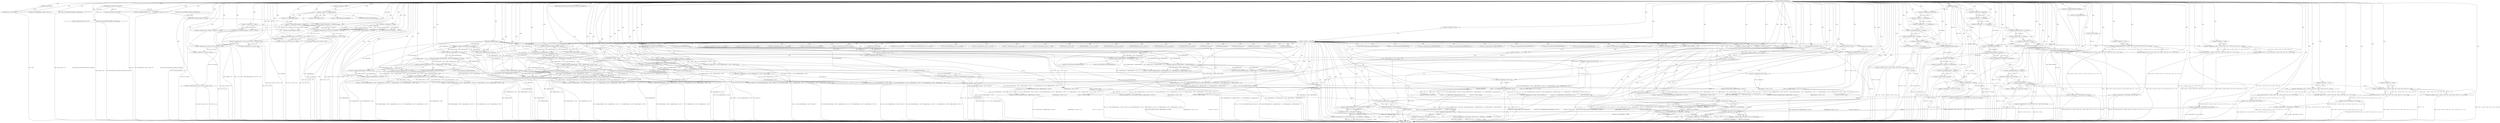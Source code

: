 digraph "TIFFYCbCrToRGBInit" {  
"7375" [label = <(METHOD,TIFFYCbCrToRGBInit)<SUB>251</SUB>> ]
"7857" [label = <(METHOD_RETURN,int)<SUB>251</SUB>> ]
"7376" [label = <(PARAM,TIFFYCbCrToRGB *ycbcr)<SUB>251</SUB>> ]
"7377" [label = <(PARAM,float *luma)<SUB>251</SUB>> ]
"7378" [label = <(PARAM,float *refBlackWhite)<SUB>251</SUB>> ]
"7382" [label = <(&lt;operator&gt;.assignment,clamptab =\012        (TIFFRGBValue *)((uint8_t *)ycbcr +\012                         TIFFroundup_32(sizeof(TIFFYCbCrToRGB), sizeof(long))))<SUB>260</SUB>> ]
"7395" [label = <(_TIFFmemset,_TIFFmemset(clamptab, 0, 256))<SUB>263</SUB>> ]
"7399" [label = <(&lt;operator&gt;.assignment,ycbcr-&gt;clamptab = (clamptab += 256))<SUB>264</SUB>> ]
"7423" [label = <(_TIFFmemset,_TIFFmemset(clamptab + 256, 255, 2 * 256))<SUB>267</SUB>> ]
"7431" [label = <(&lt;operator&gt;.assignment,ycbcr-&gt;Cr_r_tab = (int *)(clamptab + 3 * 256))<SUB>268</SUB>> ]
"7442" [label = <(&lt;operator&gt;.assignment,ycbcr-&gt;Cb_b_tab = ycbcr-&gt;Cr_r_tab + 256)<SUB>269</SUB>> ]
"7451" [label = <(&lt;operator&gt;.assignment,ycbcr-&gt;Cr_g_tab = (int32_t *)(ycbcr-&gt;Cb_b_tab + 256))<SUB>270</SUB>> ]
"7462" [label = <(&lt;operator&gt;.assignment,ycbcr-&gt;Cb_g_tab = ycbcr-&gt;Cr_g_tab + 256)<SUB>271</SUB>> ]
"7471" [label = <(&lt;operator&gt;.assignment,ycbcr-&gt;Y_tab = ycbcr-&gt;Cb_g_tab + 256)<SUB>272</SUB>> ]
"7855" [label = <(RETURN,return 0;,return 0;)<SUB>315</SUB>> ]
"7411" [label = <(&lt;operator&gt;.lessThan,i &lt; 256)<SUB>265</SUB>> ]
"7414" [label = <(&lt;operator&gt;.postIncrement,i++)<SUB>265</SUB>> ]
"7416" [label = <(&lt;operator&gt;.assignment,clamptab[i] = (TIFFRGBValue)i)<SUB>266</SUB>> ]
"7482" [label = <(&lt;operator&gt;.assignment,f1 = 2 - 2 * LumaRed)<SUB>275</SUB>> ]
"7492" [label = <(&lt;operator&gt;.assignment,D1 = FIX(CLAMP(f1, 0.0F, 2.0F)))<SUB>276</SUB>> ]
"7514" [label = <(&lt;operator&gt;.assignment,f2 = LumaRed * f1 / LumaGreen)<SUB>277</SUB>> ]
"7526" [label = <(&lt;operator&gt;.assignment,D2 = -FIX(CLAMP(f2, 0.0F, 2.0F)))<SUB>278</SUB>> ]
"7549" [label = <(&lt;operator&gt;.assignment,f3 = 2 - 2 * LumaBlue)<SUB>279</SUB>> ]
"7559" [label = <(&lt;operator&gt;.assignment,D3 = FIX(CLAMP(f3, 0.0F, 2.0F)))<SUB>280</SUB>> ]
"7581" [label = <(&lt;operator&gt;.assignment,f4 = LumaBlue * f3 / LumaGreen)<SUB>281</SUB>> ]
"7593" [label = <(&lt;operator&gt;.assignment,D4 = -FIX(CLAMP(f4, 0.0F, 2.0F)))<SUB>282</SUB>> ]
"7856" [label = <(LITERAL,0,return 0;)<SUB>315</SUB>> ]
"7384" [label = <(&lt;operator&gt;.cast,(TIFFRGBValue *)((uint8_t *)ycbcr +\012                         TIFFroundup_32(sizeof(TIFFYCbCrToRGB), sizeof(long))))<SUB>261</SUB>> ]
"7403" [label = <(&lt;operator&gt;.assignmentPlus,clamptab += 256)<SUB>264</SUB>> ]
"7408" [label = <(&lt;operator&gt;.assignment,i = 0)<SUB>265</SUB>> ]
"7424" [label = <(&lt;operator&gt;.addition,clamptab + 256)<SUB>267</SUB>> ]
"7428" [label = <(&lt;operator&gt;.multiplication,2 * 256)<SUB>267</SUB>> ]
"7435" [label = <(&lt;operator&gt;.cast,(int *)(clamptab + 3 * 256))<SUB>268</SUB>> ]
"7446" [label = <(&lt;operator&gt;.addition,ycbcr-&gt;Cr_r_tab + 256)<SUB>269</SUB>> ]
"7455" [label = <(&lt;operator&gt;.cast,(int32_t *)(ycbcr-&gt;Cb_b_tab + 256))<SUB>270</SUB>> ]
"7466" [label = <(&lt;operator&gt;.addition,ycbcr-&gt;Cr_g_tab + 256)<SUB>271</SUB>> ]
"7475" [label = <(&lt;operator&gt;.addition,ycbcr-&gt;Cb_g_tab + 256)<SUB>272</SUB>> ]
"7626" [label = <(&lt;operator&gt;.lessThan,i &lt; 256)<SUB>296</SUB>> ]
"7386" [label = <(&lt;operator&gt;.addition,(uint8_t *)ycbcr +\012                         TIFFroundup_32(sizeof(TIFFYCbCrToRGB), sizeof(long)))<SUB>261</SUB>> ]
"7420" [label = <(&lt;operator&gt;.cast,(TIFFRGBValue)i)<SUB>266</SUB>> ]
"7437" [label = <(&lt;operator&gt;.addition,clamptab + 3 * 256)<SUB>268</SUB>> ]
"7457" [label = <(&lt;operator&gt;.addition,ycbcr-&gt;Cb_b_tab + 256)<SUB>270</SUB>> ]
"7484" [label = <(&lt;operator&gt;.subtraction,2 - 2 * LumaRed)<SUB>275</SUB>> ]
"7494" [label = <(int32_t,(int32_t)((((!((f1) &gt;= (0.0F))) ? (0.0F) : (f1) &gt; (2.0F) ? (2.0F) : (f1))) * (1L &lt;&lt; 16) + 0.5))<SUB>276</SUB>> ]
"7516" [label = <(&lt;operator&gt;.division,luma[0] * f1 / luma[1])<SUB>277</SUB>> ]
"7528" [label = <(&lt;operator&gt;.minus,-FIX(CLAMP(f2, 0.0F, 2.0F)))<SUB>278</SUB>> ]
"7551" [label = <(&lt;operator&gt;.subtraction,2 - 2 * LumaBlue)<SUB>279</SUB>> ]
"7561" [label = <(int32_t,(int32_t)((((!((f3) &gt;= (0.0F))) ? (0.0F) : (f3) &gt; (2.0F) ? (2.0F) : (f3))) * (1L &lt;&lt; 16) + 0.5))<SUB>280</SUB>> ]
"7583" [label = <(&lt;operator&gt;.division,luma[2] * f3 / luma[1])<SUB>281</SUB>> ]
"7595" [label = <(&lt;operator&gt;.minus,-FIX(CLAMP(f4, 0.0F, 2.0F)))<SUB>282</SUB>> ]
"7630" [label = <(&lt;operator&gt;.postIncrement,i++)<SUB>296</SUB>> ]
"7632" [label = <(&lt;operator&gt;.postIncrement,x++)<SUB>296</SUB>> ]
"7636" [label = <(&lt;operator&gt;.assignment,Cr = (int32_t)CLAMPw(Code2V(x, refBlackWhite[4] - 128.0F,\012                                                refBlackWhite[5] - 128.0F, 127),\012                                         -128.0F * 32, 128.0F * 32))<SUB>298</SUB>> ]
"7690" [label = <(&lt;operator&gt;.assignment,Cb = (int32_t)CLAMPw(Code2V(x, refBlackWhite[2] - 128.0F,\012                                                refBlackWhite[3] - 128.0F, 127),\012                                         -128.0F * 32, 128.0F * 32))<SUB>301</SUB>> ]
"7743" [label = <(&lt;operator&gt;.assignment,ycbcr-&gt;Cr_r_tab[i] = (int32_t)((D1 * Cr + ONE_HALF) &gt;&gt; SHIFT))<SUB>305</SUB>> ]
"7762" [label = <(&lt;operator&gt;.assignment,ycbcr-&gt;Cb_b_tab[i] = (int32_t)((D3 * Cb + ONE_HALF) &gt;&gt; SHIFT))<SUB>306</SUB>> ]
"7781" [label = <(&lt;operator&gt;.assignment,ycbcr-&gt;Cr_g_tab[i] = D2 * Cr)<SUB>307</SUB>> ]
"7790" [label = <(&lt;operator&gt;.assignment,ycbcr-&gt;Cb_g_tab[i] = D4 * Cb + ONE_HALF)<SUB>308</SUB>> ]
"7806" [label = <(&lt;operator&gt;.assignment,ycbcr-&gt;Y_tab[i] = (int32_t)CLAMPw(\012                Code2V(x + 128, refBlackWhite[0], refBlackWhite[1], 255),\012                -128.0F * 32, 128.0F * 32))<SUB>309</SUB>> ]
"7387" [label = <(&lt;operator&gt;.cast,(uint8_t *)ycbcr)<SUB>261</SUB>> ]
"7390" [label = <(TIFFroundup_32,TIFFroundup_32(sizeof(TIFFYCbCrToRGB), sizeof(long)))<SUB>262</SUB>> ]
"7439" [label = <(&lt;operator&gt;.multiplication,3 * 256)<SUB>268</SUB>> ]
"7486" [label = <(&lt;operator&gt;.multiplication,2 * LumaRed)<SUB>275</SUB>> ]
"7495" [label = <(&lt;operator&gt;.addition,(((!((f1) &gt;= (0.0F))) ? (0.0F) : (f1) &gt; (2.0F) ? (2.0F) : (f1))) * (1L &lt;&lt; 16) + 0.5)<SUB>276</SUB>> ]
"7517" [label = <(&lt;operator&gt;.multiplication,luma[0] * f1)<SUB>277</SUB>> ]
"7529" [label = <(int32_t,(int32_t)((((!((f2) &gt;= (0.0F))) ? (0.0F) : (f2) &gt; (2.0F) ? (2.0F) : (f2))) * (1L &lt;&lt; 16) + 0.5))<SUB>278</SUB>> ]
"7553" [label = <(&lt;operator&gt;.multiplication,2 * LumaBlue)<SUB>279</SUB>> ]
"7562" [label = <(&lt;operator&gt;.addition,(((!((f3) &gt;= (0.0F))) ? (0.0F) : (f3) &gt; (2.0F) ? (2.0F) : (f3))) * (1L &lt;&lt; 16) + 0.5)<SUB>280</SUB>> ]
"7584" [label = <(&lt;operator&gt;.multiplication,luma[2] * f3)<SUB>281</SUB>> ]
"7596" [label = <(int32_t,(int32_t)((((!((f4) &gt;= (0.0F))) ? (0.0F) : (f4) &gt; (2.0F) ? (2.0F) : (f4))) * (1L &lt;&lt; 16) + 0.5))<SUB>282</SUB>> ]
"7619" [label = <(&lt;operator&gt;.assignment,i = 0)<SUB>296</SUB>> ]
"7622" [label = <(&lt;operator&gt;.assignment,x = -128)<SUB>296</SUB>> ]
"7391" [label = <(&lt;operator&gt;.sizeOf,sizeof(TIFFYCbCrToRGB))<SUB>262</SUB>> ]
"7393" [label = <(&lt;operator&gt;.sizeOf,sizeof(long))<SUB>262</SUB>> ]
"7496" [label = <(&lt;operator&gt;.multiplication,(((!((f1) &gt;= (0.0F))) ? (0.0F) : (f1) &gt; (2.0F) ? (2.0F) : (f1))) * (1L &lt;&lt; 16))<SUB>276</SUB>> ]
"7530" [label = <(&lt;operator&gt;.addition,(((!((f2) &gt;= (0.0F))) ? (0.0F) : (f2) &gt; (2.0F) ? (2.0F) : (f2))) * (1L &lt;&lt; 16) + 0.5)<SUB>278</SUB>> ]
"7563" [label = <(&lt;operator&gt;.multiplication,(((!((f3) &gt;= (0.0F))) ? (0.0F) : (f3) &gt; (2.0F) ? (2.0F) : (f3))) * (1L &lt;&lt; 16))<SUB>280</SUB>> ]
"7597" [label = <(&lt;operator&gt;.addition,(((!((f4) &gt;= (0.0F))) ? (0.0F) : (f4) &gt; (2.0F) ? (2.0F) : (f4))) * (1L &lt;&lt; 16) + 0.5)<SUB>282</SUB>> ]
"7638" [label = <(&lt;operator&gt;.cast,(int32_t)CLAMPw(Code2V(x, refBlackWhite[4] - 128.0F,\012                                                refBlackWhite[5] - 128.0F, 127),\012                                         -128.0F * 32, 128.0F * 32))<SUB>298</SUB>> ]
"7692" [label = <(&lt;operator&gt;.cast,(int32_t)CLAMPw(Code2V(x, refBlackWhite[2] - 128.0F,\012                                                refBlackWhite[3] - 128.0F, 127),\012                                         -128.0F * 32, 128.0F * 32))<SUB>301</SUB>> ]
"7749" [label = <(int32_t,(int32_t)((D1 * Cr + ONE_HALF) &gt;&gt; SHIFT))<SUB>305</SUB>> ]
"7768" [label = <(int32_t,(int32_t)((D3 * Cb + ONE_HALF) &gt;&gt; SHIFT))<SUB>306</SUB>> ]
"7787" [label = <(&lt;operator&gt;.multiplication,D2 * Cr)<SUB>307</SUB>> ]
"7796" [label = <(&lt;operator&gt;.addition,D4 * Cb + ONE_HALF)<SUB>308</SUB>> ]
"7812" [label = <(&lt;operator&gt;.cast,(int32_t)CLAMPw(\012                Code2V(x + 128, refBlackWhite[0], refBlackWhite[1], 255),\012                -128.0F * 32, 128.0F * 32))<SUB>309</SUB>> ]
"7497" [label = <(&lt;operator&gt;.conditional,(!((f1) &gt;= (0.0F))) ? (0.0F) : (f1) &gt; (2.0F) ? (2.0F) : (f1))<SUB>276</SUB>> ]
"7509" [label = <(&lt;operator&gt;.shiftLeft,1L &lt;&lt; 16)<SUB>276</SUB>> ]
"7531" [label = <(&lt;operator&gt;.multiplication,(((!((f2) &gt;= (0.0F))) ? (0.0F) : (f2) &gt; (2.0F) ? (2.0F) : (f2))) * (1L &lt;&lt; 16))<SUB>278</SUB>> ]
"7564" [label = <(&lt;operator&gt;.conditional,(!((f3) &gt;= (0.0F))) ? (0.0F) : (f3) &gt; (2.0F) ? (2.0F) : (f3))<SUB>280</SUB>> ]
"7576" [label = <(&lt;operator&gt;.shiftLeft,1L &lt;&lt; 16)<SUB>280</SUB>> ]
"7598" [label = <(&lt;operator&gt;.multiplication,(((!((f4) &gt;= (0.0F))) ? (0.0F) : (f4) &gt; (2.0F) ? (2.0F) : (f4))) * (1L &lt;&lt; 16))<SUB>282</SUB>> ]
"7624" [label = <(&lt;operator&gt;.minus,-128)<SUB>296</SUB>> ]
"7640" [label = <(CLAMPw,CLAMPw(Code2V(x, refBlackWhite[4] - 128.0F,\012                                                refBlackWhite[5] - 128.0F, 127),\012                                         -128.0F * 32, 128.0F * 32))<SUB>298</SUB>> ]
"7694" [label = <(CLAMPw,CLAMPw(Code2V(x, refBlackWhite[2] - 128.0F,\012                                                refBlackWhite[3] - 128.0F, 127),\012                                         -128.0F * 32, 128.0F * 32))<SUB>301</SUB>> ]
"7750" [label = <(&lt;operator&gt;.arithmeticShiftRight,(D1 * Cr + ONE_HALF) &gt;&gt; SHIFT)<SUB>305</SUB>> ]
"7769" [label = <(&lt;operator&gt;.arithmeticShiftRight,(D3 * Cb + ONE_HALF) &gt;&gt; SHIFT)<SUB>306</SUB>> ]
"7797" [label = <(&lt;operator&gt;.multiplication,D4 * Cb)<SUB>308</SUB>> ]
"7800" [label = <(int32_t,(int32_t)(1 &lt;&lt; (16 - 1)))<SUB>308</SUB>> ]
"7814" [label = <(CLAMPw,CLAMPw(\012                Code2V(x + 128, refBlackWhite[0], refBlackWhite[1], 255),\012                -128.0F * 32, 128.0F * 32))<SUB>309</SUB>> ]
"7498" [label = <(&lt;operator&gt;.logicalNot,!((f1) &gt;= (0.0F)))<SUB>276</SUB>> ]
"7503" [label = <(&lt;operator&gt;.conditional,(f1) &gt; (2.0F) ? (2.0F) : (f1))<SUB>276</SUB>> ]
"7532" [label = <(&lt;operator&gt;.conditional,(!((f2) &gt;= (0.0F))) ? (0.0F) : (f2) &gt; (2.0F) ? (2.0F) : (f2))<SUB>278</SUB>> ]
"7544" [label = <(&lt;operator&gt;.shiftLeft,1L &lt;&lt; 16)<SUB>278</SUB>> ]
"7565" [label = <(&lt;operator&gt;.logicalNot,!((f3) &gt;= (0.0F)))<SUB>280</SUB>> ]
"7570" [label = <(&lt;operator&gt;.conditional,(f3) &gt; (2.0F) ? (2.0F) : (f3))<SUB>280</SUB>> ]
"7599" [label = <(&lt;operator&gt;.conditional,(!((f4) &gt;= (0.0F))) ? (0.0F) : (f4) &gt; (2.0F) ? (2.0F) : (f4))<SUB>282</SUB>> ]
"7611" [label = <(&lt;operator&gt;.shiftLeft,1L &lt;&lt; 16)<SUB>282</SUB>> ]
"7641" [label = <(&lt;operator&gt;.division,(((x) - (int32_t)(refBlackWhite[4] - 128.0F)) * (float)(127)) / (float)(((refBlackWhite[5] - 128.0F) - (refBlackWhite[4] - 128.0F) != 0) ? ((refBlackWhite[5] - 128.0F) - (refBlackWhite[4] - 128.0F)) : 1))<SUB>298</SUB>> ]
"7682" [label = <(&lt;operator&gt;.multiplication,-128.0F * 32)<SUB>300</SUB>> ]
"7686" [label = <(&lt;operator&gt;.multiplication,128.0F * 32)<SUB>300</SUB>> ]
"7695" [label = <(&lt;operator&gt;.division,(((x) - (int32_t)(refBlackWhite[2] - 128.0F)) * (float)(127)) / (float)(((refBlackWhite[3] - 128.0F) - (refBlackWhite[2] - 128.0F) != 0) ? ((refBlackWhite[3] - 128.0F) - (refBlackWhite[2] - 128.0F)) : 1))<SUB>301</SUB>> ]
"7736" [label = <(&lt;operator&gt;.multiplication,-128.0F * 32)<SUB>303</SUB>> ]
"7740" [label = <(&lt;operator&gt;.multiplication,128.0F * 32)<SUB>303</SUB>> ]
"7751" [label = <(&lt;operator&gt;.addition,D1 * Cr + ONE_HALF)<SUB>305</SUB>> ]
"7770" [label = <(&lt;operator&gt;.addition,D3 * Cb + ONE_HALF)<SUB>306</SUB>> ]
"7801" [label = <(&lt;operator&gt;.shiftLeft,1 &lt;&lt; (16 - 1))<SUB>308</SUB>> ]
"7815" [label = <(&lt;operator&gt;.division,(((x + 128) - (int32_t)(refBlackWhite[0])) * (float)(255)) / (float)(((refBlackWhite[1]) - (refBlackWhite[0]) != 0) ? ((refBlackWhite[1]) - (refBlackWhite[0])) : 1))<SUB>310</SUB>> ]
"7848" [label = <(&lt;operator&gt;.multiplication,-128.0F * 32)<SUB>311</SUB>> ]
"7852" [label = <(&lt;operator&gt;.multiplication,128.0F * 32)<SUB>311</SUB>> ]
"7499" [label = <(&lt;operator&gt;.greaterEqualsThan,(f1) &gt;= (0.0F))<SUB>276</SUB>> ]
"7504" [label = <(&lt;operator&gt;.greaterThan,(f1) &gt; (2.0F))<SUB>276</SUB>> ]
"7533" [label = <(&lt;operator&gt;.logicalNot,!((f2) &gt;= (0.0F)))<SUB>278</SUB>> ]
"7538" [label = <(&lt;operator&gt;.conditional,(f2) &gt; (2.0F) ? (2.0F) : (f2))<SUB>278</SUB>> ]
"7566" [label = <(&lt;operator&gt;.greaterEqualsThan,(f3) &gt;= (0.0F))<SUB>280</SUB>> ]
"7571" [label = <(&lt;operator&gt;.greaterThan,(f3) &gt; (2.0F))<SUB>280</SUB>> ]
"7600" [label = <(&lt;operator&gt;.logicalNot,!((f4) &gt;= (0.0F)))<SUB>282</SUB>> ]
"7605" [label = <(&lt;operator&gt;.conditional,(f4) &gt; (2.0F) ? (2.0F) : (f4))<SUB>282</SUB>> ]
"7642" [label = <(&lt;operator&gt;.multiplication,((x) - (int32_t)(refBlackWhite[4] - 128.0F)) * (float)(127))<SUB>298</SUB>> ]
"7654" [label = <(&lt;operator&gt;.cast,(float)(((refBlackWhite[5] - 128.0F) - (refBlackWhite[4] - 128.0F) != 0) ? ((refBlackWhite[5] - 128.0F) - (refBlackWhite[4] - 128.0F)) : 1))<SUB>298</SUB>> ]
"7683" [label = <(&lt;operator&gt;.minus,-128.0F)<SUB>300</SUB>> ]
"7696" [label = <(&lt;operator&gt;.multiplication,((x) - (int32_t)(refBlackWhite[2] - 128.0F)) * (float)(127))<SUB>301</SUB>> ]
"7708" [label = <(&lt;operator&gt;.cast,(float)(((refBlackWhite[3] - 128.0F) - (refBlackWhite[2] - 128.0F) != 0) ? ((refBlackWhite[3] - 128.0F) - (refBlackWhite[2] - 128.0F)) : 1))<SUB>301</SUB>> ]
"7737" [label = <(&lt;operator&gt;.minus,-128.0F)<SUB>303</SUB>> ]
"7752" [label = <(&lt;operator&gt;.multiplication,D1 * Cr)<SUB>305</SUB>> ]
"7755" [label = <(int32_t,(int32_t)(1 &lt;&lt; (16 - 1)))<SUB>305</SUB>> ]
"7771" [label = <(&lt;operator&gt;.multiplication,D3 * Cb)<SUB>306</SUB>> ]
"7774" [label = <(int32_t,(int32_t)(1 &lt;&lt; (16 - 1)))<SUB>306</SUB>> ]
"7803" [label = <(&lt;operator&gt;.subtraction,16 - 1)<SUB>308</SUB>> ]
"7816" [label = <(&lt;operator&gt;.multiplication,((x + 128) - (int32_t)(refBlackWhite[0])) * (float)(255))<SUB>310</SUB>> ]
"7828" [label = <(&lt;operator&gt;.cast,(float)(((refBlackWhite[1]) - (refBlackWhite[0]) != 0) ? ((refBlackWhite[1]) - (refBlackWhite[0])) : 1))<SUB>310</SUB>> ]
"7849" [label = <(&lt;operator&gt;.minus,-128.0F)<SUB>311</SUB>> ]
"7534" [label = <(&lt;operator&gt;.greaterEqualsThan,(f2) &gt;= (0.0F))<SUB>278</SUB>> ]
"7539" [label = <(&lt;operator&gt;.greaterThan,(f2) &gt; (2.0F))<SUB>278</SUB>> ]
"7601" [label = <(&lt;operator&gt;.greaterEqualsThan,(f4) &gt;= (0.0F))<SUB>282</SUB>> ]
"7606" [label = <(&lt;operator&gt;.greaterThan,(f4) &gt; (2.0F))<SUB>282</SUB>> ]
"7643" [label = <(&lt;operator&gt;.subtraction,(x) - (int32_t)(refBlackWhite[4] - 128.0F))<SUB>298</SUB>> ]
"7651" [label = <(&lt;operator&gt;.cast,(float)(127))<SUB>298</SUB>> ]
"7656" [label = <(&lt;operator&gt;.conditional,((refBlackWhite[5] - 128.0F) - (refBlackWhite[4] - 128.0F) != 0) ? ((refBlackWhite[5] - 128.0F) - (refBlackWhite[4] - 128.0F)) : 1)<SUB>298</SUB>> ]
"7697" [label = <(&lt;operator&gt;.subtraction,(x) - (int32_t)(refBlackWhite[2] - 128.0F))<SUB>301</SUB>> ]
"7705" [label = <(&lt;operator&gt;.cast,(float)(127))<SUB>301</SUB>> ]
"7710" [label = <(&lt;operator&gt;.conditional,((refBlackWhite[3] - 128.0F) - (refBlackWhite[2] - 128.0F) != 0) ? ((refBlackWhite[3] - 128.0F) - (refBlackWhite[2] - 128.0F)) : 1)<SUB>301</SUB>> ]
"7756" [label = <(&lt;operator&gt;.shiftLeft,1 &lt;&lt; (16 - 1))<SUB>305</SUB>> ]
"7775" [label = <(&lt;operator&gt;.shiftLeft,1 &lt;&lt; (16 - 1))<SUB>306</SUB>> ]
"7817" [label = <(&lt;operator&gt;.subtraction,(x + 128) - (int32_t)(refBlackWhite[0]))<SUB>310</SUB>> ]
"7825" [label = <(&lt;operator&gt;.cast,(float)(255))<SUB>310</SUB>> ]
"7830" [label = <(&lt;operator&gt;.conditional,((refBlackWhite[1]) - (refBlackWhite[0]) != 0) ? ((refBlackWhite[1]) - (refBlackWhite[0])) : 1)<SUB>310</SUB>> ]
"7645" [label = <(int32_t,(int32_t)(refBlackWhite[4] - 128.0F))<SUB>298</SUB>> ]
"7657" [label = <(&lt;operator&gt;.notEquals,(refBlackWhite[5] - 128.0F) - (refBlackWhite[4] - 128.0F) != 0)<SUB>298</SUB>> ]
"7670" [label = <(&lt;operator&gt;.subtraction,(refBlackWhite[5] - 128.0F) - (refBlackWhite[4] - 128.0F))<SUB>298</SUB>> ]
"7699" [label = <(int32_t,(int32_t)(refBlackWhite[2] - 128.0F))<SUB>301</SUB>> ]
"7711" [label = <(&lt;operator&gt;.notEquals,(refBlackWhite[3] - 128.0F) - (refBlackWhite[2] - 128.0F) != 0)<SUB>301</SUB>> ]
"7724" [label = <(&lt;operator&gt;.subtraction,(refBlackWhite[3] - 128.0F) - (refBlackWhite[2] - 128.0F))<SUB>301</SUB>> ]
"7758" [label = <(&lt;operator&gt;.subtraction,16 - 1)<SUB>305</SUB>> ]
"7777" [label = <(&lt;operator&gt;.subtraction,16 - 1)<SUB>306</SUB>> ]
"7818" [label = <(&lt;operator&gt;.addition,x + 128)<SUB>310</SUB>> ]
"7821" [label = <(int32_t,(int32_t)(refBlackWhite[0]))<SUB>310</SUB>> ]
"7831" [label = <(&lt;operator&gt;.notEquals,(refBlackWhite[1]) - (refBlackWhite[0]) != 0)<SUB>310</SUB>> ]
"7840" [label = <(&lt;operator&gt;.subtraction,(refBlackWhite[1]) - (refBlackWhite[0]))<SUB>310</SUB>> ]
"7646" [label = <(&lt;operator&gt;.subtraction,refBlackWhite[4] - 128.0F)<SUB>298</SUB>> ]
"7658" [label = <(&lt;operator&gt;.subtraction,(refBlackWhite[5] - 128.0F) - (refBlackWhite[4] - 128.0F))<SUB>298</SUB>> ]
"7671" [label = <(&lt;operator&gt;.subtraction,refBlackWhite[5] - 128.0F)<SUB>298</SUB>> ]
"7676" [label = <(&lt;operator&gt;.subtraction,refBlackWhite[4] - 128.0F)<SUB>298</SUB>> ]
"7700" [label = <(&lt;operator&gt;.subtraction,refBlackWhite[2] - 128.0F)<SUB>301</SUB>> ]
"7712" [label = <(&lt;operator&gt;.subtraction,(refBlackWhite[3] - 128.0F) - (refBlackWhite[2] - 128.0F))<SUB>301</SUB>> ]
"7725" [label = <(&lt;operator&gt;.subtraction,refBlackWhite[3] - 128.0F)<SUB>301</SUB>> ]
"7730" [label = <(&lt;operator&gt;.subtraction,refBlackWhite[2] - 128.0F)<SUB>301</SUB>> ]
"7832" [label = <(&lt;operator&gt;.subtraction,(refBlackWhite[1]) - (refBlackWhite[0]))<SUB>310</SUB>> ]
"7659" [label = <(&lt;operator&gt;.subtraction,refBlackWhite[5] - 128.0F)<SUB>298</SUB>> ]
"7664" [label = <(&lt;operator&gt;.subtraction,refBlackWhite[4] - 128.0F)<SUB>298</SUB>> ]
"7713" [label = <(&lt;operator&gt;.subtraction,refBlackWhite[3] - 128.0F)<SUB>301</SUB>> ]
"7718" [label = <(&lt;operator&gt;.subtraction,refBlackWhite[2] - 128.0F)<SUB>301</SUB>> ]
"7417" [label = <(&lt;operator&gt;.indirectIndexAccess,clamptab[i])<SUB>266</SUB>> ]
"7421" [label = <(UNKNOWN,TIFFRGBValue,TIFFRGBValue)<SUB>266</SUB>> ]
"7744" [label = <(&lt;operator&gt;.indirectIndexAccess,ycbcr-&gt;Cr_r_tab[i])<SUB>305</SUB>> ]
"7763" [label = <(&lt;operator&gt;.indirectIndexAccess,ycbcr-&gt;Cb_b_tab[i])<SUB>306</SUB>> ]
"7782" [label = <(&lt;operator&gt;.indirectIndexAccess,ycbcr-&gt;Cr_g_tab[i])<SUB>307</SUB>> ]
"7791" [label = <(&lt;operator&gt;.indirectIndexAccess,ycbcr-&gt;Cb_g_tab[i])<SUB>308</SUB>> ]
"7807" [label = <(&lt;operator&gt;.indirectIndexAccess,ycbcr-&gt;Y_tab[i])<SUB>309</SUB>> ]
"7639" [label = <(UNKNOWN,int32_t,int32_t)<SUB>298</SUB>> ]
"7693" [label = <(UNKNOWN,int32_t,int32_t)<SUB>301</SUB>> ]
"7745" [label = <(&lt;operator&gt;.indirectFieldAccess,ycbcr-&gt;Cr_r_tab)<SUB>305</SUB>> ]
"7764" [label = <(&lt;operator&gt;.indirectFieldAccess,ycbcr-&gt;Cb_b_tab)<SUB>306</SUB>> ]
"7783" [label = <(&lt;operator&gt;.indirectFieldAccess,ycbcr-&gt;Cr_g_tab)<SUB>307</SUB>> ]
"7792" [label = <(&lt;operator&gt;.indirectFieldAccess,ycbcr-&gt;Cb_g_tab)<SUB>308</SUB>> ]
"7808" [label = <(&lt;operator&gt;.indirectFieldAccess,ycbcr-&gt;Y_tab)<SUB>309</SUB>> ]
"7813" [label = <(UNKNOWN,int32_t,int32_t)<SUB>309</SUB>> ]
"7747" [label = <(FIELD_IDENTIFIER,Cr_r_tab,Cr_r_tab)<SUB>305</SUB>> ]
"7766" [label = <(FIELD_IDENTIFIER,Cb_b_tab,Cb_b_tab)<SUB>306</SUB>> ]
"7785" [label = <(FIELD_IDENTIFIER,Cr_g_tab,Cr_g_tab)<SUB>307</SUB>> ]
"7794" [label = <(FIELD_IDENTIFIER,Cb_g_tab,Cb_g_tab)<SUB>308</SUB>> ]
"7810" [label = <(FIELD_IDENTIFIER,Y_tab,Y_tab)<SUB>309</SUB>> ]
"7655" [label = <(UNKNOWN,float,float)<SUB>298</SUB>> ]
"7709" [label = <(UNKNOWN,float,float)<SUB>301</SUB>> ]
"7829" [label = <(UNKNOWN,float,float)<SUB>310</SUB>> ]
"7652" [label = <(UNKNOWN,float,float)<SUB>298</SUB>> ]
"7706" [label = <(UNKNOWN,float,float)<SUB>301</SUB>> ]
"7826" [label = <(UNKNOWN,float,float)<SUB>310</SUB>> ]
"7822" [label = <(&lt;operator&gt;.indirectIndexAccess,refBlackWhite[0])<SUB>310</SUB>> ]
"7841" [label = <(&lt;operator&gt;.indirectIndexAccess,refBlackWhite[1])<SUB>310</SUB>> ]
"7844" [label = <(&lt;operator&gt;.indirectIndexAccess,refBlackWhite[0])<SUB>310</SUB>> ]
"7647" [label = <(&lt;operator&gt;.indirectIndexAccess,refBlackWhite[4])<SUB>298</SUB>> ]
"7672" [label = <(&lt;operator&gt;.indirectIndexAccess,refBlackWhite[5])<SUB>298</SUB>> ]
"7677" [label = <(&lt;operator&gt;.indirectIndexAccess,refBlackWhite[4])<SUB>298</SUB>> ]
"7701" [label = <(&lt;operator&gt;.indirectIndexAccess,refBlackWhite[2])<SUB>301</SUB>> ]
"7726" [label = <(&lt;operator&gt;.indirectIndexAccess,refBlackWhite[3])<SUB>301</SUB>> ]
"7731" [label = <(&lt;operator&gt;.indirectIndexAccess,refBlackWhite[2])<SUB>301</SUB>> ]
"7833" [label = <(&lt;operator&gt;.indirectIndexAccess,refBlackWhite[1])<SUB>310</SUB>> ]
"7836" [label = <(&lt;operator&gt;.indirectIndexAccess,refBlackWhite[0])<SUB>310</SUB>> ]
"7660" [label = <(&lt;operator&gt;.indirectIndexAccess,refBlackWhite[5])<SUB>298</SUB>> ]
"7665" [label = <(&lt;operator&gt;.indirectIndexAccess,refBlackWhite[4])<SUB>298</SUB>> ]
"7714" [label = <(&lt;operator&gt;.indirectIndexAccess,refBlackWhite[3])<SUB>301</SUB>> ]
"7719" [label = <(&lt;operator&gt;.indirectIndexAccess,refBlackWhite[2])<SUB>301</SUB>> ]
  "7855" -> "7857"  [ label = "DDG: &lt;RET&gt;"] 
  "7377" -> "7857"  [ label = "DDG: luma"] 
  "7378" -> "7857"  [ label = "DDG: refBlackWhite"] 
  "7387" -> "7857"  [ label = "DDG: ycbcr"] 
  "7386" -> "7857"  [ label = "DDG: (uint8_t *)ycbcr"] 
  "7386" -> "7857"  [ label = "DDG: TIFFroundup_32(sizeof(TIFFYCbCrToRGB), sizeof(long))"] 
  "7384" -> "7857"  [ label = "DDG: (uint8_t *)ycbcr +\012                         TIFFroundup_32(sizeof(TIFFYCbCrToRGB), sizeof(long))"] 
  "7382" -> "7857"  [ label = "DDG: (TIFFRGBValue *)((uint8_t *)ycbcr +\012                         TIFFroundup_32(sizeof(TIFFYCbCrToRGB), sizeof(long)))"] 
  "7395" -> "7857"  [ label = "DDG: _TIFFmemset(clamptab, 0, 256)"] 
  "7399" -> "7857"  [ label = "DDG: ycbcr-&gt;clamptab"] 
  "7423" -> "7857"  [ label = "DDG: clamptab + 256"] 
  "7423" -> "7857"  [ label = "DDG: 2 * 256"] 
  "7423" -> "7857"  [ label = "DDG: _TIFFmemset(clamptab + 256, 255, 2 * 256)"] 
  "7437" -> "7857"  [ label = "DDG: clamptab"] 
  "7437" -> "7857"  [ label = "DDG: 3 * 256"] 
  "7435" -> "7857"  [ label = "DDG: clamptab + 3 * 256"] 
  "7431" -> "7857"  [ label = "DDG: (int *)(clamptab + 3 * 256)"] 
  "7446" -> "7857"  [ label = "DDG: ycbcr-&gt;Cr_r_tab"] 
  "7442" -> "7857"  [ label = "DDG: ycbcr-&gt;Cr_r_tab + 256"] 
  "7457" -> "7857"  [ label = "DDG: ycbcr-&gt;Cb_b_tab"] 
  "7455" -> "7857"  [ label = "DDG: ycbcr-&gt;Cb_b_tab + 256"] 
  "7451" -> "7857"  [ label = "DDG: (int32_t *)(ycbcr-&gt;Cb_b_tab + 256)"] 
  "7466" -> "7857"  [ label = "DDG: ycbcr-&gt;Cr_g_tab"] 
  "7462" -> "7857"  [ label = "DDG: ycbcr-&gt;Cr_g_tab + 256"] 
  "7471" -> "7857"  [ label = "DDG: ycbcr-&gt;Y_tab"] 
  "7475" -> "7857"  [ label = "DDG: ycbcr-&gt;Cb_g_tab"] 
  "7471" -> "7857"  [ label = "DDG: ycbcr-&gt;Cb_g_tab + 256"] 
  "7484" -> "7857"  [ label = "DDG: 2 * LumaRed"] 
  "7482" -> "7857"  [ label = "DDG: 2 - 2 * LumaRed"] 
  "7492" -> "7857"  [ label = "DDG: D1"] 
  "7498" -> "7857"  [ label = "DDG: (f1) &gt;= (0.0F)"] 
  "7497" -> "7857"  [ label = "DDG: !((f1) &gt;= (0.0F))"] 
  "7503" -> "7857"  [ label = "DDG: (f1) &gt; (2.0F)"] 
  "7497" -> "7857"  [ label = "DDG: (f1) &gt; (2.0F) ? (2.0F) : (f1)"] 
  "7496" -> "7857"  [ label = "DDG: (!((f1) &gt;= (0.0F))) ? (0.0F) : (f1) &gt; (2.0F) ? (2.0F) : (f1)"] 
  "7495" -> "7857"  [ label = "DDG: (((!((f1) &gt;= (0.0F))) ? (0.0F) : (f1) &gt; (2.0F) ? (2.0F) : (f1))) * (1L &lt;&lt; 16)"] 
  "7494" -> "7857"  [ label = "DDG: (((!((f1) &gt;= (0.0F))) ? (0.0F) : (f1) &gt; (2.0F) ? (2.0F) : (f1))) * (1L &lt;&lt; 16) + 0.5"] 
  "7492" -> "7857"  [ label = "DDG: (int32_t)((((!((f1) &gt;= (0.0F))) ? (0.0F) : (f1) &gt; (2.0F) ? (2.0F) : (f1))) * (1L &lt;&lt; 16) + 0.5)"] 
  "7517" -> "7857"  [ label = "DDG: luma[0]"] 
  "7517" -> "7857"  [ label = "DDG: f1"] 
  "7516" -> "7857"  [ label = "DDG: luma[0] * f1"] 
  "7514" -> "7857"  [ label = "DDG: luma[0] * f1 / luma[1]"] 
  "7526" -> "7857"  [ label = "DDG: D2"] 
  "7534" -> "7857"  [ label = "DDG: f2"] 
  "7533" -> "7857"  [ label = "DDG: (f2) &gt;= (0.0F)"] 
  "7532" -> "7857"  [ label = "DDG: !((f2) &gt;= (0.0F))"] 
  "7538" -> "7857"  [ label = "DDG: (f2) &gt; (2.0F)"] 
  "7538" -> "7857"  [ label = "DDG: f2"] 
  "7532" -> "7857"  [ label = "DDG: (f2) &gt; (2.0F) ? (2.0F) : (f2)"] 
  "7531" -> "7857"  [ label = "DDG: (!((f2) &gt;= (0.0F))) ? (0.0F) : (f2) &gt; (2.0F) ? (2.0F) : (f2)"] 
  "7530" -> "7857"  [ label = "DDG: (((!((f2) &gt;= (0.0F))) ? (0.0F) : (f2) &gt; (2.0F) ? (2.0F) : (f2))) * (1L &lt;&lt; 16)"] 
  "7529" -> "7857"  [ label = "DDG: (((!((f2) &gt;= (0.0F))) ? (0.0F) : (f2) &gt; (2.0F) ? (2.0F) : (f2))) * (1L &lt;&lt; 16) + 0.5"] 
  "7528" -> "7857"  [ label = "DDG: (int32_t)((((!((f2) &gt;= (0.0F))) ? (0.0F) : (f2) &gt; (2.0F) ? (2.0F) : (f2))) * (1L &lt;&lt; 16) + 0.5)"] 
  "7526" -> "7857"  [ label = "DDG: -FIX(CLAMP(f2, 0.0F, 2.0F))"] 
  "7551" -> "7857"  [ label = "DDG: 2 * LumaBlue"] 
  "7549" -> "7857"  [ label = "DDG: 2 - 2 * LumaBlue"] 
  "7559" -> "7857"  [ label = "DDG: D3"] 
  "7565" -> "7857"  [ label = "DDG: (f3) &gt;= (0.0F)"] 
  "7564" -> "7857"  [ label = "DDG: !((f3) &gt;= (0.0F))"] 
  "7570" -> "7857"  [ label = "DDG: (f3) &gt; (2.0F)"] 
  "7564" -> "7857"  [ label = "DDG: (f3) &gt; (2.0F) ? (2.0F) : (f3)"] 
  "7563" -> "7857"  [ label = "DDG: (!((f3) &gt;= (0.0F))) ? (0.0F) : (f3) &gt; (2.0F) ? (2.0F) : (f3)"] 
  "7562" -> "7857"  [ label = "DDG: (((!((f3) &gt;= (0.0F))) ? (0.0F) : (f3) &gt; (2.0F) ? (2.0F) : (f3))) * (1L &lt;&lt; 16)"] 
  "7561" -> "7857"  [ label = "DDG: (((!((f3) &gt;= (0.0F))) ? (0.0F) : (f3) &gt; (2.0F) ? (2.0F) : (f3))) * (1L &lt;&lt; 16) + 0.5"] 
  "7559" -> "7857"  [ label = "DDG: (int32_t)((((!((f3) &gt;= (0.0F))) ? (0.0F) : (f3) &gt; (2.0F) ? (2.0F) : (f3))) * (1L &lt;&lt; 16) + 0.5)"] 
  "7584" -> "7857"  [ label = "DDG: luma[2]"] 
  "7584" -> "7857"  [ label = "DDG: f3"] 
  "7583" -> "7857"  [ label = "DDG: luma[2] * f3"] 
  "7583" -> "7857"  [ label = "DDG: luma[1]"] 
  "7581" -> "7857"  [ label = "DDG: luma[2] * f3 / luma[1]"] 
  "7593" -> "7857"  [ label = "DDG: D4"] 
  "7601" -> "7857"  [ label = "DDG: f4"] 
  "7600" -> "7857"  [ label = "DDG: (f4) &gt;= (0.0F)"] 
  "7599" -> "7857"  [ label = "DDG: !((f4) &gt;= (0.0F))"] 
  "7605" -> "7857"  [ label = "DDG: (f4) &gt; (2.0F)"] 
  "7605" -> "7857"  [ label = "DDG: f4"] 
  "7599" -> "7857"  [ label = "DDG: (f4) &gt; (2.0F) ? (2.0F) : (f4)"] 
  "7598" -> "7857"  [ label = "DDG: (!((f4) &gt;= (0.0F))) ? (0.0F) : (f4) &gt; (2.0F) ? (2.0F) : (f4)"] 
  "7598" -> "7857"  [ label = "DDG: 1L &lt;&lt; 16"] 
  "7597" -> "7857"  [ label = "DDG: (((!((f4) &gt;= (0.0F))) ? (0.0F) : (f4) &gt; (2.0F) ? (2.0F) : (f4))) * (1L &lt;&lt; 16)"] 
  "7596" -> "7857"  [ label = "DDG: (((!((f4) &gt;= (0.0F))) ? (0.0F) : (f4) &gt; (2.0F) ? (2.0F) : (f4))) * (1L &lt;&lt; 16) + 0.5"] 
  "7595" -> "7857"  [ label = "DDG: (int32_t)((((!((f4) &gt;= (0.0F))) ? (0.0F) : (f4) &gt; (2.0F) ? (2.0F) : (f4))) * (1L &lt;&lt; 16) + 0.5)"] 
  "7593" -> "7857"  [ label = "DDG: -FIX(CLAMP(f4, 0.0F, 2.0F))"] 
  "7622" -> "7857"  [ label = "DDG: x"] 
  "7622" -> "7857"  [ label = "DDG: -128"] 
  "7626" -> "7857"  [ label = "DDG: i"] 
  "7626" -> "7857"  [ label = "DDG: i &lt; 256"] 
  "7643" -> "7857"  [ label = "DDG: (int32_t)(refBlackWhite[4] - 128.0F)"] 
  "7642" -> "7857"  [ label = "DDG: (x) - (int32_t)(refBlackWhite[4] - 128.0F)"] 
  "7641" -> "7857"  [ label = "DDG: ((x) - (int32_t)(refBlackWhite[4] - 128.0F)) * (float)(127)"] 
  "7659" -> "7857"  [ label = "DDG: refBlackWhite[5]"] 
  "7658" -> "7857"  [ label = "DDG: refBlackWhite[5] - 128.0F"] 
  "7664" -> "7857"  [ label = "DDG: refBlackWhite[4]"] 
  "7658" -> "7857"  [ label = "DDG: refBlackWhite[4] - 128.0F"] 
  "7656" -> "7857"  [ label = "DDG: (refBlackWhite[5] - 128.0F) - (refBlackWhite[4] - 128.0F) != 0"] 
  "7671" -> "7857"  [ label = "DDG: refBlackWhite[5]"] 
  "7670" -> "7857"  [ label = "DDG: refBlackWhite[5] - 128.0F"] 
  "7676" -> "7857"  [ label = "DDG: refBlackWhite[4]"] 
  "7670" -> "7857"  [ label = "DDG: refBlackWhite[4] - 128.0F"] 
  "7656" -> "7857"  [ label = "DDG: (refBlackWhite[5] - 128.0F) - (refBlackWhite[4] - 128.0F)"] 
  "7654" -> "7857"  [ label = "DDG: ((refBlackWhite[5] - 128.0F) - (refBlackWhite[4] - 128.0F) != 0) ? ((refBlackWhite[5] - 128.0F) - (refBlackWhite[4] - 128.0F)) : 1"] 
  "7641" -> "7857"  [ label = "DDG: (float)(((refBlackWhite[5] - 128.0F) - (refBlackWhite[4] - 128.0F) != 0) ? ((refBlackWhite[5] - 128.0F) - (refBlackWhite[4] - 128.0F)) : 1)"] 
  "7640" -> "7857"  [ label = "DDG: (((x) - (int32_t)(refBlackWhite[4] - 128.0F)) * (float)(127)) / (float)(((refBlackWhite[5] - 128.0F) - (refBlackWhite[4] - 128.0F) != 0) ? ((refBlackWhite[5] - 128.0F) - (refBlackWhite[4] - 128.0F)) : 1)"] 
  "7638" -> "7857"  [ label = "DDG: CLAMPw(Code2V(x, refBlackWhite[4] - 128.0F,\012                                                refBlackWhite[5] - 128.0F, 127),\012                                         -128.0F * 32, 128.0F * 32)"] 
  "7636" -> "7857"  [ label = "DDG: (int32_t)CLAMPw(Code2V(x, refBlackWhite[4] - 128.0F,\012                                                refBlackWhite[5] - 128.0F, 127),\012                                         -128.0F * 32, 128.0F * 32)"] 
  "7697" -> "7857"  [ label = "DDG: (int32_t)(refBlackWhite[2] - 128.0F)"] 
  "7696" -> "7857"  [ label = "DDG: (x) - (int32_t)(refBlackWhite[2] - 128.0F)"] 
  "7696" -> "7857"  [ label = "DDG: (float)(127)"] 
  "7695" -> "7857"  [ label = "DDG: ((x) - (int32_t)(refBlackWhite[2] - 128.0F)) * (float)(127)"] 
  "7713" -> "7857"  [ label = "DDG: refBlackWhite[3]"] 
  "7712" -> "7857"  [ label = "DDG: refBlackWhite[3] - 128.0F"] 
  "7718" -> "7857"  [ label = "DDG: refBlackWhite[2]"] 
  "7712" -> "7857"  [ label = "DDG: refBlackWhite[2] - 128.0F"] 
  "7710" -> "7857"  [ label = "DDG: (refBlackWhite[3] - 128.0F) - (refBlackWhite[2] - 128.0F) != 0"] 
  "7725" -> "7857"  [ label = "DDG: refBlackWhite[3]"] 
  "7724" -> "7857"  [ label = "DDG: refBlackWhite[3] - 128.0F"] 
  "7730" -> "7857"  [ label = "DDG: refBlackWhite[2]"] 
  "7724" -> "7857"  [ label = "DDG: refBlackWhite[2] - 128.0F"] 
  "7710" -> "7857"  [ label = "DDG: (refBlackWhite[3] - 128.0F) - (refBlackWhite[2] - 128.0F)"] 
  "7708" -> "7857"  [ label = "DDG: ((refBlackWhite[3] - 128.0F) - (refBlackWhite[2] - 128.0F) != 0) ? ((refBlackWhite[3] - 128.0F) - (refBlackWhite[2] - 128.0F)) : 1"] 
  "7695" -> "7857"  [ label = "DDG: (float)(((refBlackWhite[3] - 128.0F) - (refBlackWhite[2] - 128.0F) != 0) ? ((refBlackWhite[3] - 128.0F) - (refBlackWhite[2] - 128.0F)) : 1)"] 
  "7694" -> "7857"  [ label = "DDG: (((x) - (int32_t)(refBlackWhite[2] - 128.0F)) * (float)(127)) / (float)(((refBlackWhite[3] - 128.0F) - (refBlackWhite[2] - 128.0F) != 0) ? ((refBlackWhite[3] - 128.0F) - (refBlackWhite[2] - 128.0F)) : 1)"] 
  "7692" -> "7857"  [ label = "DDG: CLAMPw(Code2V(x, refBlackWhite[2] - 128.0F,\012                                                refBlackWhite[3] - 128.0F, 127),\012                                         -128.0F * 32, 128.0F * 32)"] 
  "7690" -> "7857"  [ label = "DDG: (int32_t)CLAMPw(Code2V(x, refBlackWhite[2] - 128.0F,\012                                                refBlackWhite[3] - 128.0F, 127),\012                                         -128.0F * 32, 128.0F * 32)"] 
  "7743" -> "7857"  [ label = "DDG: ycbcr-&gt;Cr_r_tab[i]"] 
  "7752" -> "7857"  [ label = "DDG: D1"] 
  "7751" -> "7857"  [ label = "DDG: D1 * Cr"] 
  "7750" -> "7857"  [ label = "DDG: D1 * Cr + ONE_HALF"] 
  "7749" -> "7857"  [ label = "DDG: (D1 * Cr + ONE_HALF) &gt;&gt; SHIFT"] 
  "7743" -> "7857"  [ label = "DDG: (int32_t)((D1 * Cr + ONE_HALF) &gt;&gt; SHIFT)"] 
  "7762" -> "7857"  [ label = "DDG: ycbcr-&gt;Cb_b_tab[i]"] 
  "7771" -> "7857"  [ label = "DDG: D3"] 
  "7770" -> "7857"  [ label = "DDG: D3 * Cb"] 
  "7769" -> "7857"  [ label = "DDG: D3 * Cb + ONE_HALF"] 
  "7768" -> "7857"  [ label = "DDG: (D3 * Cb + ONE_HALF) &gt;&gt; SHIFT"] 
  "7762" -> "7857"  [ label = "DDG: (int32_t)((D3 * Cb + ONE_HALF) &gt;&gt; SHIFT)"] 
  "7781" -> "7857"  [ label = "DDG: ycbcr-&gt;Cr_g_tab[i]"] 
  "7787" -> "7857"  [ label = "DDG: D2"] 
  "7787" -> "7857"  [ label = "DDG: Cr"] 
  "7781" -> "7857"  [ label = "DDG: D2 * Cr"] 
  "7790" -> "7857"  [ label = "DDG: ycbcr-&gt;Cb_g_tab[i]"] 
  "7797" -> "7857"  [ label = "DDG: D4"] 
  "7797" -> "7857"  [ label = "DDG: Cb"] 
  "7796" -> "7857"  [ label = "DDG: D4 * Cb"] 
  "7801" -> "7857"  [ label = "DDG: 16 - 1"] 
  "7800" -> "7857"  [ label = "DDG: 1 &lt;&lt; (16 - 1)"] 
  "7796" -> "7857"  [ label = "DDG: (int32_t)(1 &lt;&lt; (16 - 1))"] 
  "7790" -> "7857"  [ label = "DDG: D4 * Cb + ONE_HALF"] 
  "7806" -> "7857"  [ label = "DDG: ycbcr-&gt;Y_tab[i]"] 
  "7817" -> "7857"  [ label = "DDG: x + 128"] 
  "7817" -> "7857"  [ label = "DDG: (int32_t)(refBlackWhite[0])"] 
  "7816" -> "7857"  [ label = "DDG: (x + 128) - (int32_t)(refBlackWhite[0])"] 
  "7816" -> "7857"  [ label = "DDG: (float)(255)"] 
  "7815" -> "7857"  [ label = "DDG: ((x + 128) - (int32_t)(refBlackWhite[0])) * (float)(255)"] 
  "7832" -> "7857"  [ label = "DDG: refBlackWhite[1]"] 
  "7832" -> "7857"  [ label = "DDG: refBlackWhite[0]"] 
  "7830" -> "7857"  [ label = "DDG: (refBlackWhite[1]) - (refBlackWhite[0]) != 0"] 
  "7840" -> "7857"  [ label = "DDG: refBlackWhite[1]"] 
  "7840" -> "7857"  [ label = "DDG: refBlackWhite[0]"] 
  "7830" -> "7857"  [ label = "DDG: (refBlackWhite[1]) - (refBlackWhite[0])"] 
  "7828" -> "7857"  [ label = "DDG: ((refBlackWhite[1]) - (refBlackWhite[0]) != 0) ? ((refBlackWhite[1]) - (refBlackWhite[0])) : 1"] 
  "7815" -> "7857"  [ label = "DDG: (float)(((refBlackWhite[1]) - (refBlackWhite[0]) != 0) ? ((refBlackWhite[1]) - (refBlackWhite[0])) : 1)"] 
  "7814" -> "7857"  [ label = "DDG: (((x + 128) - (int32_t)(refBlackWhite[0])) * (float)(255)) / (float)(((refBlackWhite[1]) - (refBlackWhite[0]) != 0) ? ((refBlackWhite[1]) - (refBlackWhite[0])) : 1)"] 
  "7848" -> "7857"  [ label = "DDG: -128.0F"] 
  "7814" -> "7857"  [ label = "DDG: -128.0F * 32"] 
  "7814" -> "7857"  [ label = "DDG: 128.0F * 32"] 
  "7812" -> "7857"  [ label = "DDG: CLAMPw(\012                Code2V(x + 128, refBlackWhite[0], refBlackWhite[1], 255),\012                -128.0F * 32, 128.0F * 32)"] 
  "7806" -> "7857"  [ label = "DDG: (int32_t)CLAMPw(\012                Code2V(x + 128, refBlackWhite[0], refBlackWhite[1], 255),\012                -128.0F * 32, 128.0F * 32)"] 
  "7632" -> "7857"  [ label = "DDG: x"] 
  "7416" -> "7857"  [ label = "DDG: clamptab[i]"] 
  "7416" -> "7857"  [ label = "DDG: (TIFFRGBValue)i"] 
  "7391" -> "7857"  [ label = "DDG: TIFFYCbCrToRGB"] 
  "7393" -> "7857"  [ label = "DDG: long"] 
  "7375" -> "7376"  [ label = "DDG: "] 
  "7375" -> "7377"  [ label = "DDG: "] 
  "7375" -> "7378"  [ label = "DDG: "] 
  "7376" -> "7382"  [ label = "DDG: ycbcr"] 
  "7375" -> "7382"  [ label = "DDG: "] 
  "7416" -> "7431"  [ label = "DDG: clamptab[i]"] 
  "7375" -> "7431"  [ label = "DDG: "] 
  "7403" -> "7431"  [ label = "DDG: clamptab"] 
  "7439" -> "7431"  [ label = "DDG: 3"] 
  "7439" -> "7431"  [ label = "DDG: 256"] 
  "7431" -> "7442"  [ label = "DDG: ycbcr-&gt;Cr_r_tab"] 
  "7375" -> "7442"  [ label = "DDG: "] 
  "7442" -> "7451"  [ label = "DDG: ycbcr-&gt;Cb_b_tab"] 
  "7375" -> "7451"  [ label = "DDG: "] 
  "7451" -> "7462"  [ label = "DDG: ycbcr-&gt;Cr_g_tab"] 
  "7375" -> "7462"  [ label = "DDG: "] 
  "7462" -> "7471"  [ label = "DDG: ycbcr-&gt;Cb_g_tab"] 
  "7375" -> "7471"  [ label = "DDG: "] 
  "7856" -> "7855"  [ label = "DDG: 0"] 
  "7375" -> "7855"  [ label = "DDG: "] 
  "7382" -> "7395"  [ label = "DDG: clamptab"] 
  "7375" -> "7395"  [ label = "DDG: "] 
  "7403" -> "7399"  [ label = "DDG: clamptab"] 
  "7375" -> "7399"  [ label = "DDG: "] 
  "7411" -> "7416"  [ label = "DDG: i"] 
  "7375" -> "7416"  [ label = "DDG: "] 
  "7403" -> "7423"  [ label = "DDG: clamptab"] 
  "7416" -> "7423"  [ label = "DDG: clamptab[i]"] 
  "7375" -> "7423"  [ label = "DDG: "] 
  "7428" -> "7423"  [ label = "DDG: 2"] 
  "7428" -> "7423"  [ label = "DDG: 256"] 
  "7484" -> "7482"  [ label = "DDG: 2"] 
  "7484" -> "7482"  [ label = "DDG: 2 * LumaRed"] 
  "7494" -> "7492"  [ label = "DDG: (((!((f1) &gt;= (0.0F))) ? (0.0F) : (f1) &gt; (2.0F) ? (2.0F) : (f1))) * (1L &lt;&lt; 16) + 0.5"] 
  "7516" -> "7514"  [ label = "DDG: luma[0] * f1"] 
  "7516" -> "7514"  [ label = "DDG: luma[1]"] 
  "7528" -> "7526"  [ label = "DDG: (int32_t)((((!((f2) &gt;= (0.0F))) ? (0.0F) : (f2) &gt; (2.0F) ? (2.0F) : (f2))) * (1L &lt;&lt; 16) + 0.5)"] 
  "7551" -> "7549"  [ label = "DDG: 2"] 
  "7551" -> "7549"  [ label = "DDG: 2 * LumaBlue"] 
  "7561" -> "7559"  [ label = "DDG: (((!((f3) &gt;= (0.0F))) ? (0.0F) : (f3) &gt; (2.0F) ? (2.0F) : (f3))) * (1L &lt;&lt; 16) + 0.5"] 
  "7583" -> "7581"  [ label = "DDG: luma[2] * f3"] 
  "7583" -> "7581"  [ label = "DDG: luma[1]"] 
  "7595" -> "7593"  [ label = "DDG: (int32_t)((((!((f4) &gt;= (0.0F))) ? (0.0F) : (f4) &gt; (2.0F) ? (2.0F) : (f4))) * (1L &lt;&lt; 16) + 0.5)"] 
  "7375" -> "7856"  [ label = "DDG: "] 
  "7376" -> "7384"  [ label = "DDG: ycbcr"] 
  "7375" -> "7384"  [ label = "DDG: "] 
  "7395" -> "7403"  [ label = "DDG: clamptab"] 
  "7375" -> "7403"  [ label = "DDG: "] 
  "7375" -> "7408"  [ label = "DDG: "] 
  "7408" -> "7411"  [ label = "DDG: i"] 
  "7414" -> "7411"  [ label = "DDG: i"] 
  "7375" -> "7411"  [ label = "DDG: "] 
  "7375" -> "7414"  [ label = "DDG: "] 
  "7411" -> "7414"  [ label = "DDG: i"] 
  "7403" -> "7424"  [ label = "DDG: clamptab"] 
  "7416" -> "7424"  [ label = "DDG: clamptab[i]"] 
  "7375" -> "7424"  [ label = "DDG: "] 
  "7375" -> "7428"  [ label = "DDG: "] 
  "7416" -> "7435"  [ label = "DDG: clamptab[i]"] 
  "7375" -> "7435"  [ label = "DDG: "] 
  "7403" -> "7435"  [ label = "DDG: clamptab"] 
  "7439" -> "7435"  [ label = "DDG: 3"] 
  "7439" -> "7435"  [ label = "DDG: 256"] 
  "7431" -> "7446"  [ label = "DDG: ycbcr-&gt;Cr_r_tab"] 
  "7375" -> "7446"  [ label = "DDG: "] 
  "7442" -> "7455"  [ label = "DDG: ycbcr-&gt;Cb_b_tab"] 
  "7375" -> "7455"  [ label = "DDG: "] 
  "7451" -> "7466"  [ label = "DDG: ycbcr-&gt;Cr_g_tab"] 
  "7375" -> "7466"  [ label = "DDG: "] 
  "7462" -> "7475"  [ label = "DDG: ycbcr-&gt;Cb_g_tab"] 
  "7375" -> "7475"  [ label = "DDG: "] 
  "7375" -> "7482"  [ label = "DDG: "] 
  "7375" -> "7492"  [ label = "DDG: "] 
  "7375" -> "7514"  [ label = "DDG: "] 
  "7375" -> "7526"  [ label = "DDG: "] 
  "7375" -> "7549"  [ label = "DDG: "] 
  "7375" -> "7559"  [ label = "DDG: "] 
  "7375" -> "7581"  [ label = "DDG: "] 
  "7375" -> "7593"  [ label = "DDG: "] 
  "7376" -> "7386"  [ label = "DDG: ycbcr"] 
  "7375" -> "7386"  [ label = "DDG: "] 
  "7411" -> "7420"  [ label = "DDG: i"] 
  "7375" -> "7420"  [ label = "DDG: "] 
  "7416" -> "7437"  [ label = "DDG: clamptab[i]"] 
  "7375" -> "7437"  [ label = "DDG: "] 
  "7403" -> "7437"  [ label = "DDG: clamptab"] 
  "7439" -> "7437"  [ label = "DDG: 3"] 
  "7439" -> "7437"  [ label = "DDG: 256"] 
  "7442" -> "7457"  [ label = "DDG: ycbcr-&gt;Cb_b_tab"] 
  "7375" -> "7457"  [ label = "DDG: "] 
  "7375" -> "7484"  [ label = "DDG: "] 
  "7486" -> "7484"  [ label = "DDG: 2"] 
  "7486" -> "7484"  [ label = "DDG: luma[0]"] 
  "7496" -> "7494"  [ label = "DDG: (!((f1) &gt;= (0.0F))) ? (0.0F) : (f1) &gt; (2.0F) ? (2.0F) : (f1)"] 
  "7496" -> "7494"  [ label = "DDG: 1L &lt;&lt; 16"] 
  "7375" -> "7494"  [ label = "DDG: "] 
  "7517" -> "7516"  [ label = "DDG: luma[0]"] 
  "7517" -> "7516"  [ label = "DDG: f1"] 
  "7377" -> "7516"  [ label = "DDG: luma"] 
  "7529" -> "7528"  [ label = "DDG: (((!((f2) &gt;= (0.0F))) ? (0.0F) : (f2) &gt; (2.0F) ? (2.0F) : (f2))) * (1L &lt;&lt; 16) + 0.5"] 
  "7375" -> "7551"  [ label = "DDG: "] 
  "7553" -> "7551"  [ label = "DDG: 2"] 
  "7553" -> "7551"  [ label = "DDG: luma[2]"] 
  "7563" -> "7561"  [ label = "DDG: (!((f3) &gt;= (0.0F))) ? (0.0F) : (f3) &gt; (2.0F) ? (2.0F) : (f3)"] 
  "7563" -> "7561"  [ label = "DDG: 1L &lt;&lt; 16"] 
  "7375" -> "7561"  [ label = "DDG: "] 
  "7584" -> "7583"  [ label = "DDG: luma[2]"] 
  "7584" -> "7583"  [ label = "DDG: f3"] 
  "7516" -> "7583"  [ label = "DDG: luma[1]"] 
  "7377" -> "7583"  [ label = "DDG: luma"] 
  "7596" -> "7595"  [ label = "DDG: (((!((f4) &gt;= (0.0F))) ? (0.0F) : (f4) &gt; (2.0F) ? (2.0F) : (f4))) * (1L &lt;&lt; 16) + 0.5"] 
  "7619" -> "7626"  [ label = "DDG: i"] 
  "7630" -> "7626"  [ label = "DDG: i"] 
  "7375" -> "7626"  [ label = "DDG: "] 
  "7640" -> "7636"  [ label = "DDG: (((x) - (int32_t)(refBlackWhite[4] - 128.0F)) * (float)(127)) / (float)(((refBlackWhite[5] - 128.0F) - (refBlackWhite[4] - 128.0F) != 0) ? ((refBlackWhite[5] - 128.0F) - (refBlackWhite[4] - 128.0F)) : 1)"] 
  "7640" -> "7636"  [ label = "DDG: -128.0F * 32"] 
  "7640" -> "7636"  [ label = "DDG: 128.0F * 32"] 
  "7694" -> "7690"  [ label = "DDG: (((x) - (int32_t)(refBlackWhite[2] - 128.0F)) * (float)(127)) / (float)(((refBlackWhite[3] - 128.0F) - (refBlackWhite[2] - 128.0F) != 0) ? ((refBlackWhite[3] - 128.0F) - (refBlackWhite[2] - 128.0F)) : 1)"] 
  "7694" -> "7690"  [ label = "DDG: -128.0F * 32"] 
  "7694" -> "7690"  [ label = "DDG: 128.0F * 32"] 
  "7749" -> "7743"  [ label = "DDG: (D1 * Cr + ONE_HALF) &gt;&gt; SHIFT"] 
  "7768" -> "7762"  [ label = "DDG: (D3 * Cb + ONE_HALF) &gt;&gt; SHIFT"] 
  "7787" -> "7781"  [ label = "DDG: D2"] 
  "7787" -> "7781"  [ label = "DDG: Cr"] 
  "7797" -> "7790"  [ label = "DDG: D4"] 
  "7797" -> "7790"  [ label = "DDG: Cb"] 
  "7800" -> "7790"  [ label = "DDG: 1 &lt;&lt; (16 - 1)"] 
  "7814" -> "7806"  [ label = "DDG: (((x + 128) - (int32_t)(refBlackWhite[0])) * (float)(255)) / (float)(((refBlackWhite[1]) - (refBlackWhite[0]) != 0) ? ((refBlackWhite[1]) - (refBlackWhite[0])) : 1)"] 
  "7814" -> "7806"  [ label = "DDG: -128.0F * 32"] 
  "7814" -> "7806"  [ label = "DDG: 128.0F * 32"] 
  "7376" -> "7387"  [ label = "DDG: ycbcr"] 
  "7375" -> "7387"  [ label = "DDG: "] 
  "7375" -> "7390"  [ label = "DDG: "] 
  "7375" -> "7439"  [ label = "DDG: "] 
  "7375" -> "7486"  [ label = "DDG: "] 
  "7377" -> "7486"  [ label = "DDG: luma"] 
  "7496" -> "7495"  [ label = "DDG: (!((f1) &gt;= (0.0F))) ? (0.0F) : (f1) &gt; (2.0F) ? (2.0F) : (f1)"] 
  "7496" -> "7495"  [ label = "DDG: 1L &lt;&lt; 16"] 
  "7375" -> "7495"  [ label = "DDG: "] 
  "7486" -> "7517"  [ label = "DDG: luma[0]"] 
  "7377" -> "7517"  [ label = "DDG: luma"] 
  "7499" -> "7517"  [ label = "DDG: f1"] 
  "7375" -> "7517"  [ label = "DDG: "] 
  "7504" -> "7517"  [ label = "DDG: f1"] 
  "7531" -> "7529"  [ label = "DDG: (!((f2) &gt;= (0.0F))) ? (0.0F) : (f2) &gt; (2.0F) ? (2.0F) : (f2)"] 
  "7531" -> "7529"  [ label = "DDG: 1L &lt;&lt; 16"] 
  "7375" -> "7529"  [ label = "DDG: "] 
  "7375" -> "7553"  [ label = "DDG: "] 
  "7377" -> "7553"  [ label = "DDG: luma"] 
  "7563" -> "7562"  [ label = "DDG: (!((f3) &gt;= (0.0F))) ? (0.0F) : (f3) &gt; (2.0F) ? (2.0F) : (f3)"] 
  "7563" -> "7562"  [ label = "DDG: 1L &lt;&lt; 16"] 
  "7375" -> "7562"  [ label = "DDG: "] 
  "7553" -> "7584"  [ label = "DDG: luma[2]"] 
  "7377" -> "7584"  [ label = "DDG: luma"] 
  "7566" -> "7584"  [ label = "DDG: f3"] 
  "7375" -> "7584"  [ label = "DDG: "] 
  "7571" -> "7584"  [ label = "DDG: f3"] 
  "7598" -> "7596"  [ label = "DDG: (!((f4) &gt;= (0.0F))) ? (0.0F) : (f4) &gt; (2.0F) ? (2.0F) : (f4)"] 
  "7598" -> "7596"  [ label = "DDG: 1L &lt;&lt; 16"] 
  "7375" -> "7596"  [ label = "DDG: "] 
  "7375" -> "7619"  [ label = "DDG: "] 
  "7624" -> "7622"  [ label = "DDG: 128"] 
  "7626" -> "7630"  [ label = "DDG: i"] 
  "7375" -> "7630"  [ label = "DDG: "] 
  "7375" -> "7632"  [ label = "DDG: "] 
  "7697" -> "7632"  [ label = "DDG: x"] 
  "7375" -> "7636"  [ label = "DDG: "] 
  "7375" -> "7690"  [ label = "DDG: "] 
  "7375" -> "7391"  [ label = "DDG: "] 
  "7375" -> "7393"  [ label = "DDG: "] 
  "7375" -> "7496"  [ label = "DDG: "] 
  "7504" -> "7496"  [ label = "DDG: f1"] 
  "7509" -> "7496"  [ label = "DDG: 1L"] 
  "7509" -> "7496"  [ label = "DDG: 16"] 
  "7531" -> "7530"  [ label = "DDG: (!((f2) &gt;= (0.0F))) ? (0.0F) : (f2) &gt; (2.0F) ? (2.0F) : (f2)"] 
  "7531" -> "7530"  [ label = "DDG: 1L &lt;&lt; 16"] 
  "7375" -> "7530"  [ label = "DDG: "] 
  "7375" -> "7563"  [ label = "DDG: "] 
  "7571" -> "7563"  [ label = "DDG: f3"] 
  "7576" -> "7563"  [ label = "DDG: 1L"] 
  "7576" -> "7563"  [ label = "DDG: 16"] 
  "7598" -> "7597"  [ label = "DDG: (!((f4) &gt;= (0.0F))) ? (0.0F) : (f4) &gt; (2.0F) ? (2.0F) : (f4)"] 
  "7598" -> "7597"  [ label = "DDG: 1L &lt;&lt; 16"] 
  "7375" -> "7597"  [ label = "DDG: "] 
  "7375" -> "7622"  [ label = "DDG: "] 
  "7640" -> "7638"  [ label = "DDG: (((x) - (int32_t)(refBlackWhite[4] - 128.0F)) * (float)(127)) / (float)(((refBlackWhite[5] - 128.0F) - (refBlackWhite[4] - 128.0F) != 0) ? ((refBlackWhite[5] - 128.0F) - (refBlackWhite[4] - 128.0F)) : 1)"] 
  "7640" -> "7638"  [ label = "DDG: -128.0F * 32"] 
  "7640" -> "7638"  [ label = "DDG: 128.0F * 32"] 
  "7694" -> "7692"  [ label = "DDG: (((x) - (int32_t)(refBlackWhite[2] - 128.0F)) * (float)(127)) / (float)(((refBlackWhite[3] - 128.0F) - (refBlackWhite[2] - 128.0F) != 0) ? ((refBlackWhite[3] - 128.0F) - (refBlackWhite[2] - 128.0F)) : 1)"] 
  "7694" -> "7692"  [ label = "DDG: -128.0F * 32"] 
  "7694" -> "7692"  [ label = "DDG: 128.0F * 32"] 
  "7750" -> "7749"  [ label = "DDG: D1 * Cr + ONE_HALF"] 
  "7750" -> "7749"  [ label = "DDG: 16"] 
  "7769" -> "7768"  [ label = "DDG: D3 * Cb + ONE_HALF"] 
  "7769" -> "7768"  [ label = "DDG: 16"] 
  "7526" -> "7787"  [ label = "DDG: D2"] 
  "7375" -> "7787"  [ label = "DDG: "] 
  "7752" -> "7787"  [ label = "DDG: Cr"] 
  "7797" -> "7796"  [ label = "DDG: D4"] 
  "7797" -> "7796"  [ label = "DDG: Cb"] 
  "7800" -> "7796"  [ label = "DDG: 1 &lt;&lt; (16 - 1)"] 
  "7814" -> "7812"  [ label = "DDG: (((x + 128) - (int32_t)(refBlackWhite[0])) * (float)(255)) / (float)(((refBlackWhite[1]) - (refBlackWhite[0]) != 0) ? ((refBlackWhite[1]) - (refBlackWhite[0])) : 1)"] 
  "7814" -> "7812"  [ label = "DDG: -128.0F * 32"] 
  "7814" -> "7812"  [ label = "DDG: 128.0F * 32"] 
  "7375" -> "7497"  [ label = "DDG: "] 
  "7504" -> "7497"  [ label = "DDG: f1"] 
  "7375" -> "7509"  [ label = "DDG: "] 
  "7375" -> "7531"  [ label = "DDG: "] 
  "7539" -> "7531"  [ label = "DDG: f2"] 
  "7544" -> "7531"  [ label = "DDG: 1L"] 
  "7544" -> "7531"  [ label = "DDG: 16"] 
  "7375" -> "7564"  [ label = "DDG: "] 
  "7571" -> "7564"  [ label = "DDG: f3"] 
  "7375" -> "7576"  [ label = "DDG: "] 
  "7375" -> "7598"  [ label = "DDG: "] 
  "7606" -> "7598"  [ label = "DDG: f4"] 
  "7611" -> "7598"  [ label = "DDG: 1L"] 
  "7611" -> "7598"  [ label = "DDG: 16"] 
  "7375" -> "7624"  [ label = "DDG: "] 
  "7641" -> "7640"  [ label = "DDG: ((x) - (int32_t)(refBlackWhite[4] - 128.0F)) * (float)(127)"] 
  "7641" -> "7640"  [ label = "DDG: (float)(((refBlackWhite[5] - 128.0F) - (refBlackWhite[4] - 128.0F) != 0) ? ((refBlackWhite[5] - 128.0F) - (refBlackWhite[4] - 128.0F)) : 1)"] 
  "7682" -> "7640"  [ label = "DDG: -128.0F"] 
  "7682" -> "7640"  [ label = "DDG: 32"] 
  "7686" -> "7640"  [ label = "DDG: 128.0F"] 
  "7686" -> "7640"  [ label = "DDG: 32"] 
  "7695" -> "7694"  [ label = "DDG: ((x) - (int32_t)(refBlackWhite[2] - 128.0F)) * (float)(127)"] 
  "7695" -> "7694"  [ label = "DDG: (float)(((refBlackWhite[3] - 128.0F) - (refBlackWhite[2] - 128.0F) != 0) ? ((refBlackWhite[3] - 128.0F) - (refBlackWhite[2] - 128.0F)) : 1)"] 
  "7736" -> "7694"  [ label = "DDG: -128.0F"] 
  "7736" -> "7694"  [ label = "DDG: 32"] 
  "7740" -> "7694"  [ label = "DDG: 128.0F"] 
  "7740" -> "7694"  [ label = "DDG: 32"] 
  "7752" -> "7750"  [ label = "DDG: D1"] 
  "7752" -> "7750"  [ label = "DDG: Cr"] 
  "7755" -> "7750"  [ label = "DDG: 1 &lt;&lt; (16 - 1)"] 
  "7375" -> "7750"  [ label = "DDG: "] 
  "7771" -> "7769"  [ label = "DDG: D3"] 
  "7771" -> "7769"  [ label = "DDG: Cb"] 
  "7774" -> "7769"  [ label = "DDG: 1 &lt;&lt; (16 - 1)"] 
  "7375" -> "7769"  [ label = "DDG: "] 
  "7593" -> "7797"  [ label = "DDG: D4"] 
  "7375" -> "7797"  [ label = "DDG: "] 
  "7771" -> "7797"  [ label = "DDG: Cb"] 
  "7801" -> "7800"  [ label = "DDG: 1"] 
  "7801" -> "7800"  [ label = "DDG: 16 - 1"] 
  "7815" -> "7814"  [ label = "DDG: ((x + 128) - (int32_t)(refBlackWhite[0])) * (float)(255)"] 
  "7815" -> "7814"  [ label = "DDG: (float)(((refBlackWhite[1]) - (refBlackWhite[0]) != 0) ? ((refBlackWhite[1]) - (refBlackWhite[0])) : 1)"] 
  "7848" -> "7814"  [ label = "DDG: -128.0F"] 
  "7848" -> "7814"  [ label = "DDG: 32"] 
  "7852" -> "7814"  [ label = "DDG: 128.0F"] 
  "7852" -> "7814"  [ label = "DDG: 32"] 
  "7499" -> "7498"  [ label = "DDG: f1"] 
  "7499" -> "7498"  [ label = "DDG: 0.0F"] 
  "7375" -> "7503"  [ label = "DDG: "] 
  "7504" -> "7503"  [ label = "DDG: f1"] 
  "7375" -> "7532"  [ label = "DDG: "] 
  "7539" -> "7532"  [ label = "DDG: f2"] 
  "7375" -> "7544"  [ label = "DDG: "] 
  "7566" -> "7565"  [ label = "DDG: f3"] 
  "7566" -> "7565"  [ label = "DDG: 0.0F"] 
  "7375" -> "7570"  [ label = "DDG: "] 
  "7571" -> "7570"  [ label = "DDG: f3"] 
  "7375" -> "7599"  [ label = "DDG: "] 
  "7606" -> "7599"  [ label = "DDG: f4"] 
  "7375" -> "7611"  [ label = "DDG: "] 
  "7642" -> "7641"  [ label = "DDG: (x) - (int32_t)(refBlackWhite[4] - 128.0F)"] 
  "7642" -> "7641"  [ label = "DDG: (float)(127)"] 
  "7670" -> "7641"  [ label = "DDG: refBlackWhite[5] - 128.0F"] 
  "7670" -> "7641"  [ label = "DDG: refBlackWhite[4] - 128.0F"] 
  "7657" -> "7641"  [ label = "DDG: (refBlackWhite[5] - 128.0F) - (refBlackWhite[4] - 128.0F)"] 
  "7375" -> "7641"  [ label = "DDG: "] 
  "7683" -> "7682"  [ label = "DDG: 128.0F"] 
  "7375" -> "7682"  [ label = "DDG: "] 
  "7375" -> "7686"  [ label = "DDG: "] 
  "7696" -> "7695"  [ label = "DDG: (x) - (int32_t)(refBlackWhite[2] - 128.0F)"] 
  "7696" -> "7695"  [ label = "DDG: (float)(127)"] 
  "7724" -> "7695"  [ label = "DDG: refBlackWhite[3] - 128.0F"] 
  "7724" -> "7695"  [ label = "DDG: refBlackWhite[2] - 128.0F"] 
  "7711" -> "7695"  [ label = "DDG: (refBlackWhite[3] - 128.0F) - (refBlackWhite[2] - 128.0F)"] 
  "7375" -> "7695"  [ label = "DDG: "] 
  "7737" -> "7736"  [ label = "DDG: 128.0F"] 
  "7375" -> "7736"  [ label = "DDG: "] 
  "7375" -> "7740"  [ label = "DDG: "] 
  "7752" -> "7751"  [ label = "DDG: D1"] 
  "7752" -> "7751"  [ label = "DDG: Cr"] 
  "7755" -> "7751"  [ label = "DDG: 1 &lt;&lt; (16 - 1)"] 
  "7771" -> "7770"  [ label = "DDG: D3"] 
  "7771" -> "7770"  [ label = "DDG: Cb"] 
  "7774" -> "7770"  [ label = "DDG: 1 &lt;&lt; (16 - 1)"] 
  "7375" -> "7801"  [ label = "DDG: "] 
  "7803" -> "7801"  [ label = "DDG: 16"] 
  "7803" -> "7801"  [ label = "DDG: 1"] 
  "7816" -> "7815"  [ label = "DDG: (x + 128) - (int32_t)(refBlackWhite[0])"] 
  "7816" -> "7815"  [ label = "DDG: (float)(255)"] 
  "7840" -> "7815"  [ label = "DDG: refBlackWhite[1]"] 
  "7840" -> "7815"  [ label = "DDG: refBlackWhite[0]"] 
  "7831" -> "7815"  [ label = "DDG: (refBlackWhite[1]) - (refBlackWhite[0])"] 
  "7375" -> "7815"  [ label = "DDG: "] 
  "7849" -> "7848"  [ label = "DDG: 128.0F"] 
  "7375" -> "7848"  [ label = "DDG: "] 
  "7375" -> "7852"  [ label = "DDG: "] 
  "7482" -> "7499"  [ label = "DDG: f1"] 
  "7375" -> "7499"  [ label = "DDG: "] 
  "7499" -> "7504"  [ label = "DDG: f1"] 
  "7375" -> "7504"  [ label = "DDG: "] 
  "7534" -> "7533"  [ label = "DDG: f2"] 
  "7534" -> "7533"  [ label = "DDG: 0.0F"] 
  "7375" -> "7538"  [ label = "DDG: "] 
  "7539" -> "7538"  [ label = "DDG: f2"] 
  "7549" -> "7566"  [ label = "DDG: f3"] 
  "7375" -> "7566"  [ label = "DDG: "] 
  "7566" -> "7571"  [ label = "DDG: f3"] 
  "7375" -> "7571"  [ label = "DDG: "] 
  "7601" -> "7600"  [ label = "DDG: f4"] 
  "7601" -> "7600"  [ label = "DDG: 0.0F"] 
  "7375" -> "7605"  [ label = "DDG: "] 
  "7606" -> "7605"  [ label = "DDG: f4"] 
  "7643" -> "7642"  [ label = "DDG: x"] 
  "7643" -> "7642"  [ label = "DDG: (int32_t)(refBlackWhite[4] - 128.0F)"] 
  "7375" -> "7642"  [ label = "DDG: "] 
  "7670" -> "7654"  [ label = "DDG: refBlackWhite[5] - 128.0F"] 
  "7670" -> "7654"  [ label = "DDG: refBlackWhite[4] - 128.0F"] 
  "7657" -> "7654"  [ label = "DDG: (refBlackWhite[5] - 128.0F) - (refBlackWhite[4] - 128.0F)"] 
  "7375" -> "7654"  [ label = "DDG: "] 
  "7375" -> "7683"  [ label = "DDG: "] 
  "7697" -> "7696"  [ label = "DDG: x"] 
  "7697" -> "7696"  [ label = "DDG: (int32_t)(refBlackWhite[2] - 128.0F)"] 
  "7375" -> "7696"  [ label = "DDG: "] 
  "7724" -> "7708"  [ label = "DDG: refBlackWhite[3] - 128.0F"] 
  "7724" -> "7708"  [ label = "DDG: refBlackWhite[2] - 128.0F"] 
  "7711" -> "7708"  [ label = "DDG: (refBlackWhite[3] - 128.0F) - (refBlackWhite[2] - 128.0F)"] 
  "7375" -> "7708"  [ label = "DDG: "] 
  "7375" -> "7737"  [ label = "DDG: "] 
  "7492" -> "7752"  [ label = "DDG: D1"] 
  "7375" -> "7752"  [ label = "DDG: "] 
  "7636" -> "7752"  [ label = "DDG: Cr"] 
  "7756" -> "7755"  [ label = "DDG: 1"] 
  "7756" -> "7755"  [ label = "DDG: 16 - 1"] 
  "7559" -> "7771"  [ label = "DDG: D3"] 
  "7375" -> "7771"  [ label = "DDG: "] 
  "7690" -> "7771"  [ label = "DDG: Cb"] 
  "7775" -> "7774"  [ label = "DDG: 1"] 
  "7775" -> "7774"  [ label = "DDG: 16 - 1"] 
  "7375" -> "7803"  [ label = "DDG: "] 
  "7817" -> "7816"  [ label = "DDG: x + 128"] 
  "7817" -> "7816"  [ label = "DDG: (int32_t)(refBlackWhite[0])"] 
  "7375" -> "7816"  [ label = "DDG: "] 
  "7840" -> "7828"  [ label = "DDG: refBlackWhite[1]"] 
  "7840" -> "7828"  [ label = "DDG: refBlackWhite[0]"] 
  "7831" -> "7828"  [ label = "DDG: (refBlackWhite[1]) - (refBlackWhite[0])"] 
  "7375" -> "7828"  [ label = "DDG: "] 
  "7375" -> "7849"  [ label = "DDG: "] 
  "7514" -> "7534"  [ label = "DDG: f2"] 
  "7375" -> "7534"  [ label = "DDG: "] 
  "7534" -> "7539"  [ label = "DDG: f2"] 
  "7375" -> "7539"  [ label = "DDG: "] 
  "7581" -> "7601"  [ label = "DDG: f4"] 
  "7375" -> "7601"  [ label = "DDG: "] 
  "7601" -> "7606"  [ label = "DDG: f4"] 
  "7375" -> "7606"  [ label = "DDG: "] 
  "7622" -> "7643"  [ label = "DDG: x"] 
  "7632" -> "7643"  [ label = "DDG: x"] 
  "7375" -> "7643"  [ label = "DDG: "] 
  "7645" -> "7643"  [ label = "DDG: refBlackWhite[4] - 128.0F"] 
  "7375" -> "7651"  [ label = "DDG: "] 
  "7670" -> "7656"  [ label = "DDG: refBlackWhite[5] - 128.0F"] 
  "7670" -> "7656"  [ label = "DDG: refBlackWhite[4] - 128.0F"] 
  "7657" -> "7656"  [ label = "DDG: (refBlackWhite[5] - 128.0F) - (refBlackWhite[4] - 128.0F)"] 
  "7375" -> "7656"  [ label = "DDG: "] 
  "7643" -> "7697"  [ label = "DDG: x"] 
  "7375" -> "7697"  [ label = "DDG: "] 
  "7699" -> "7697"  [ label = "DDG: refBlackWhite[2] - 128.0F"] 
  "7375" -> "7705"  [ label = "DDG: "] 
  "7724" -> "7710"  [ label = "DDG: refBlackWhite[3] - 128.0F"] 
  "7724" -> "7710"  [ label = "DDG: refBlackWhite[2] - 128.0F"] 
  "7711" -> "7710"  [ label = "DDG: (refBlackWhite[3] - 128.0F) - (refBlackWhite[2] - 128.0F)"] 
  "7375" -> "7710"  [ label = "DDG: "] 
  "7375" -> "7756"  [ label = "DDG: "] 
  "7758" -> "7756"  [ label = "DDG: 16"] 
  "7758" -> "7756"  [ label = "DDG: 1"] 
  "7375" -> "7775"  [ label = "DDG: "] 
  "7777" -> "7775"  [ label = "DDG: 16"] 
  "7777" -> "7775"  [ label = "DDG: 1"] 
  "7697" -> "7817"  [ label = "DDG: x"] 
  "7375" -> "7817"  [ label = "DDG: "] 
  "7821" -> "7817"  [ label = "DDG: refBlackWhite[0]"] 
  "7375" -> "7825"  [ label = "DDG: "] 
  "7840" -> "7830"  [ label = "DDG: refBlackWhite[1]"] 
  "7840" -> "7830"  [ label = "DDG: refBlackWhite[0]"] 
  "7831" -> "7830"  [ label = "DDG: (refBlackWhite[1]) - (refBlackWhite[0])"] 
  "7375" -> "7830"  [ label = "DDG: "] 
  "7646" -> "7645"  [ label = "DDG: refBlackWhite[4]"] 
  "7646" -> "7645"  [ label = "DDG: 128.0F"] 
  "7658" -> "7657"  [ label = "DDG: refBlackWhite[5] - 128.0F"] 
  "7658" -> "7657"  [ label = "DDG: refBlackWhite[4] - 128.0F"] 
  "7375" -> "7657"  [ label = "DDG: "] 
  "7671" -> "7670"  [ label = "DDG: refBlackWhite[5]"] 
  "7671" -> "7670"  [ label = "DDG: 128.0F"] 
  "7676" -> "7670"  [ label = "DDG: refBlackWhite[4]"] 
  "7676" -> "7670"  [ label = "DDG: 128.0F"] 
  "7700" -> "7699"  [ label = "DDG: refBlackWhite[2]"] 
  "7700" -> "7699"  [ label = "DDG: 128.0F"] 
  "7712" -> "7711"  [ label = "DDG: refBlackWhite[3] - 128.0F"] 
  "7712" -> "7711"  [ label = "DDG: refBlackWhite[2] - 128.0F"] 
  "7375" -> "7711"  [ label = "DDG: "] 
  "7725" -> "7724"  [ label = "DDG: refBlackWhite[3]"] 
  "7725" -> "7724"  [ label = "DDG: 128.0F"] 
  "7730" -> "7724"  [ label = "DDG: refBlackWhite[2]"] 
  "7730" -> "7724"  [ label = "DDG: 128.0F"] 
  "7375" -> "7758"  [ label = "DDG: "] 
  "7375" -> "7777"  [ label = "DDG: "] 
  "7697" -> "7818"  [ label = "DDG: x"] 
  "7375" -> "7818"  [ label = "DDG: "] 
  "7832" -> "7821"  [ label = "DDG: refBlackWhite[0]"] 
  "7840" -> "7821"  [ label = "DDG: refBlackWhite[0]"] 
  "7378" -> "7821"  [ label = "DDG: refBlackWhite"] 
  "7832" -> "7831"  [ label = "DDG: refBlackWhite[1]"] 
  "7832" -> "7831"  [ label = "DDG: refBlackWhite[0]"] 
  "7375" -> "7831"  [ label = "DDG: "] 
  "7832" -> "7840"  [ label = "DDG: refBlackWhite[1]"] 
  "7378" -> "7840"  [ label = "DDG: refBlackWhite"] 
  "7832" -> "7840"  [ label = "DDG: refBlackWhite[0]"] 
  "7664" -> "7646"  [ label = "DDG: refBlackWhite[4]"] 
  "7676" -> "7646"  [ label = "DDG: refBlackWhite[4]"] 
  "7378" -> "7646"  [ label = "DDG: refBlackWhite"] 
  "7375" -> "7646"  [ label = "DDG: "] 
  "7659" -> "7658"  [ label = "DDG: refBlackWhite[5]"] 
  "7659" -> "7658"  [ label = "DDG: 128.0F"] 
  "7664" -> "7658"  [ label = "DDG: refBlackWhite[4]"] 
  "7664" -> "7658"  [ label = "DDG: 128.0F"] 
  "7659" -> "7671"  [ label = "DDG: refBlackWhite[5]"] 
  "7378" -> "7671"  [ label = "DDG: refBlackWhite"] 
  "7375" -> "7671"  [ label = "DDG: "] 
  "7664" -> "7676"  [ label = "DDG: refBlackWhite[4]"] 
  "7378" -> "7676"  [ label = "DDG: refBlackWhite"] 
  "7375" -> "7676"  [ label = "DDG: "] 
  "7718" -> "7700"  [ label = "DDG: refBlackWhite[2]"] 
  "7730" -> "7700"  [ label = "DDG: refBlackWhite[2]"] 
  "7378" -> "7700"  [ label = "DDG: refBlackWhite"] 
  "7375" -> "7700"  [ label = "DDG: "] 
  "7713" -> "7712"  [ label = "DDG: refBlackWhite[3]"] 
  "7713" -> "7712"  [ label = "DDG: 128.0F"] 
  "7718" -> "7712"  [ label = "DDG: refBlackWhite[2]"] 
  "7718" -> "7712"  [ label = "DDG: 128.0F"] 
  "7713" -> "7725"  [ label = "DDG: refBlackWhite[3]"] 
  "7378" -> "7725"  [ label = "DDG: refBlackWhite"] 
  "7375" -> "7725"  [ label = "DDG: "] 
  "7718" -> "7730"  [ label = "DDG: refBlackWhite[2]"] 
  "7378" -> "7730"  [ label = "DDG: refBlackWhite"] 
  "7375" -> "7730"  [ label = "DDG: "] 
  "7840" -> "7832"  [ label = "DDG: refBlackWhite[1]"] 
  "7378" -> "7832"  [ label = "DDG: refBlackWhite"] 
  "7821" -> "7832"  [ label = "DDG: refBlackWhite[0]"] 
  "7671" -> "7659"  [ label = "DDG: refBlackWhite[5]"] 
  "7378" -> "7659"  [ label = "DDG: refBlackWhite"] 
  "7375" -> "7659"  [ label = "DDG: "] 
  "7646" -> "7664"  [ label = "DDG: refBlackWhite[4]"] 
  "7378" -> "7664"  [ label = "DDG: refBlackWhite"] 
  "7375" -> "7664"  [ label = "DDG: "] 
  "7725" -> "7713"  [ label = "DDG: refBlackWhite[3]"] 
  "7378" -> "7713"  [ label = "DDG: refBlackWhite"] 
  "7375" -> "7713"  [ label = "DDG: "] 
  "7700" -> "7718"  [ label = "DDG: refBlackWhite[2]"] 
  "7378" -> "7718"  [ label = "DDG: refBlackWhite"] 
  "7375" -> "7718"  [ label = "DDG: "] 
  "7411" -> "7421"  [ label = "CDG: "] 
  "7411" -> "7414"  [ label = "CDG: "] 
  "7411" -> "7420"  [ label = "CDG: "] 
  "7411" -> "7416"  [ label = "CDG: "] 
  "7411" -> "7411"  [ label = "CDG: "] 
  "7411" -> "7417"  [ label = "CDG: "] 
  "7626" -> "7714"  [ label = "CDG: "] 
  "7626" -> "7764"  [ label = "CDG: "] 
  "7626" -> "7818"  [ label = "CDG: "] 
  "7626" -> "7697"  [ label = "CDG: "] 
  "7626" -> "7825"  [ label = "CDG: "] 
  "7626" -> "7630"  [ label = "CDG: "] 
  "7626" -> "7782"  [ label = "CDG: "] 
  "7626" -> "7750"  [ label = "CDG: "] 
  "7626" -> "7657"  [ label = "CDG: "] 
  "7626" -> "7636"  [ label = "CDG: "] 
  "7626" -> "7664"  [ label = "CDG: "] 
  "7626" -> "7791"  [ label = "CDG: "] 
  "7626" -> "7852"  [ label = "CDG: "] 
  "7626" -> "7693"  [ label = "CDG: "] 
  "7626" -> "7659"  [ label = "CDG: "] 
  "7626" -> "7797"  [ label = "CDG: "] 
  "7626" -> "7718"  [ label = "CDG: "] 
  "7626" -> "7812"  [ label = "CDG: "] 
  "7626" -> "7700"  [ label = "CDG: "] 
  "7626" -> "7645"  [ label = "CDG: "] 
  "7626" -> "7655"  [ label = "CDG: "] 
  "7626" -> "7775"  [ label = "CDG: "] 
  "7626" -> "7640"  [ label = "CDG: "] 
  "7626" -> "7749"  [ label = "CDG: "] 
  "7626" -> "7796"  [ label = "CDG: "] 
  "7626" -> "7745"  [ label = "CDG: "] 
  "7626" -> "7792"  [ label = "CDG: "] 
  "7626" -> "7806"  [ label = "CDG: "] 
  "7626" -> "7744"  [ label = "CDG: "] 
  "7626" -> "7682"  [ label = "CDG: "] 
  "7626" -> "7699"  [ label = "CDG: "] 
  "7626" -> "7737"  [ label = "CDG: "] 
  "7626" -> "7810"  [ label = "CDG: "] 
  "7626" -> "7743"  [ label = "CDG: "] 
  "7626" -> "7790"  [ label = "CDG: "] 
  "7626" -> "7712"  [ label = "CDG: "] 
  "7626" -> "7833"  [ label = "CDG: "] 
  "7626" -> "7769"  [ label = "CDG: "] 
  "7626" -> "7692"  [ label = "CDG: "] 
  "7626" -> "7660"  [ label = "CDG: "] 
  "7626" -> "7832"  [ label = "CDG: "] 
  "7626" -> "7848"  [ label = "CDG: "] 
  "7626" -> "7849"  [ label = "CDG: "] 
  "7626" -> "7686"  [ label = "CDG: "] 
  "7626" -> "7639"  [ label = "CDG: "] 
  "7626" -> "7705"  [ label = "CDG: "] 
  "7626" -> "7713"  [ label = "CDG: "] 
  "7626" -> "7766"  [ label = "CDG: "] 
  "7626" -> "7755"  [ label = "CDG: "] 
  "7626" -> "7736"  [ label = "CDG: "] 
  "7626" -> "7817"  [ label = "CDG: "] 
  "7626" -> "7781"  [ label = "CDG: "] 
  "7626" -> "7647"  [ label = "CDG: "] 
  "7626" -> "7808"  [ label = "CDG: "] 
  "7626" -> "7654"  [ label = "CDG: "] 
  "7626" -> "7690"  [ label = "CDG: "] 
  "7626" -> "7747"  [ label = "CDG: "] 
  "7626" -> "7768"  [ label = "CDG: "] 
  "7626" -> "7785"  [ label = "CDG: "] 
  "7626" -> "7801"  [ label = "CDG: "] 
  "7626" -> "7656"  [ label = "CDG: "] 
  "7626" -> "7800"  [ label = "CDG: "] 
  "7626" -> "7836"  [ label = "CDG: "] 
  "7626" -> "7821"  [ label = "CDG: "] 
  "7626" -> "7774"  [ label = "CDG: "] 
  "7626" -> "7646"  [ label = "CDG: "] 
  "7626" -> "7787"  [ label = "CDG: "] 
  "7626" -> "7740"  [ label = "CDG: "] 
  "7626" -> "7706"  [ label = "CDG: "] 
  "7626" -> "7708"  [ label = "CDG: "] 
  "7626" -> "7828"  [ label = "CDG: "] 
  "7626" -> "7758"  [ label = "CDG: "] 
  "7626" -> "7826"  [ label = "CDG: "] 
  "7626" -> "7822"  [ label = "CDG: "] 
  "7626" -> "7651"  [ label = "CDG: "] 
  "7626" -> "7642"  [ label = "CDG: "] 
  "7626" -> "7719"  [ label = "CDG: "] 
  "7626" -> "7813"  [ label = "CDG: "] 
  "7626" -> "7638"  [ label = "CDG: "] 
  "7626" -> "7771"  [ label = "CDG: "] 
  "7626" -> "7814"  [ label = "CDG: "] 
  "7626" -> "7709"  [ label = "CDG: "] 
  "7626" -> "7694"  [ label = "CDG: "] 
  "7626" -> "7756"  [ label = "CDG: "] 
  "7626" -> "7803"  [ label = "CDG: "] 
  "7626" -> "7643"  [ label = "CDG: "] 
  "7626" -> "7641"  [ label = "CDG: "] 
  "7626" -> "7652"  [ label = "CDG: "] 
  "7626" -> "7763"  [ label = "CDG: "] 
  "7626" -> "7626"  [ label = "CDG: "] 
  "7626" -> "7696"  [ label = "CDG: "] 
  "7626" -> "7831"  [ label = "CDG: "] 
  "7626" -> "7701"  [ label = "CDG: "] 
  "7626" -> "7632"  [ label = "CDG: "] 
  "7626" -> "7829"  [ label = "CDG: "] 
  "7626" -> "7762"  [ label = "CDG: "] 
  "7626" -> "7665"  [ label = "CDG: "] 
  "7626" -> "7816"  [ label = "CDG: "] 
  "7626" -> "7815"  [ label = "CDG: "] 
  "7626" -> "7794"  [ label = "CDG: "] 
  "7626" -> "7807"  [ label = "CDG: "] 
  "7626" -> "7777"  [ label = "CDG: "] 
  "7626" -> "7751"  [ label = "CDG: "] 
  "7626" -> "7683"  [ label = "CDG: "] 
  "7626" -> "7752"  [ label = "CDG: "] 
  "7626" -> "7658"  [ label = "CDG: "] 
  "7626" -> "7710"  [ label = "CDG: "] 
  "7626" -> "7770"  [ label = "CDG: "] 
  "7626" -> "7695"  [ label = "CDG: "] 
  "7626" -> "7783"  [ label = "CDG: "] 
  "7626" -> "7830"  [ label = "CDG: "] 
  "7626" -> "7711"  [ label = "CDG: "] 
  "7498" -> "7503"  [ label = "CDG: "] 
  "7498" -> "7504"  [ label = "CDG: "] 
  "7565" -> "7571"  [ label = "CDG: "] 
  "7565" -> "7570"  [ label = "CDG: "] 
  "7533" -> "7539"  [ label = "CDG: "] 
  "7533" -> "7538"  [ label = "CDG: "] 
  "7600" -> "7605"  [ label = "CDG: "] 
  "7600" -> "7606"  [ label = "CDG: "] 
  "7657" -> "7671"  [ label = "CDG: "] 
  "7657" -> "7670"  [ label = "CDG: "] 
  "7657" -> "7672"  [ label = "CDG: "] 
  "7657" -> "7677"  [ label = "CDG: "] 
  "7657" -> "7676"  [ label = "CDG: "] 
  "7711" -> "7731"  [ label = "CDG: "] 
  "7711" -> "7730"  [ label = "CDG: "] 
  "7711" -> "7724"  [ label = "CDG: "] 
  "7711" -> "7726"  [ label = "CDG: "] 
  "7711" -> "7725"  [ label = "CDG: "] 
  "7831" -> "7841"  [ label = "CDG: "] 
  "7831" -> "7844"  [ label = "CDG: "] 
  "7831" -> "7840"  [ label = "CDG: "] 
}
